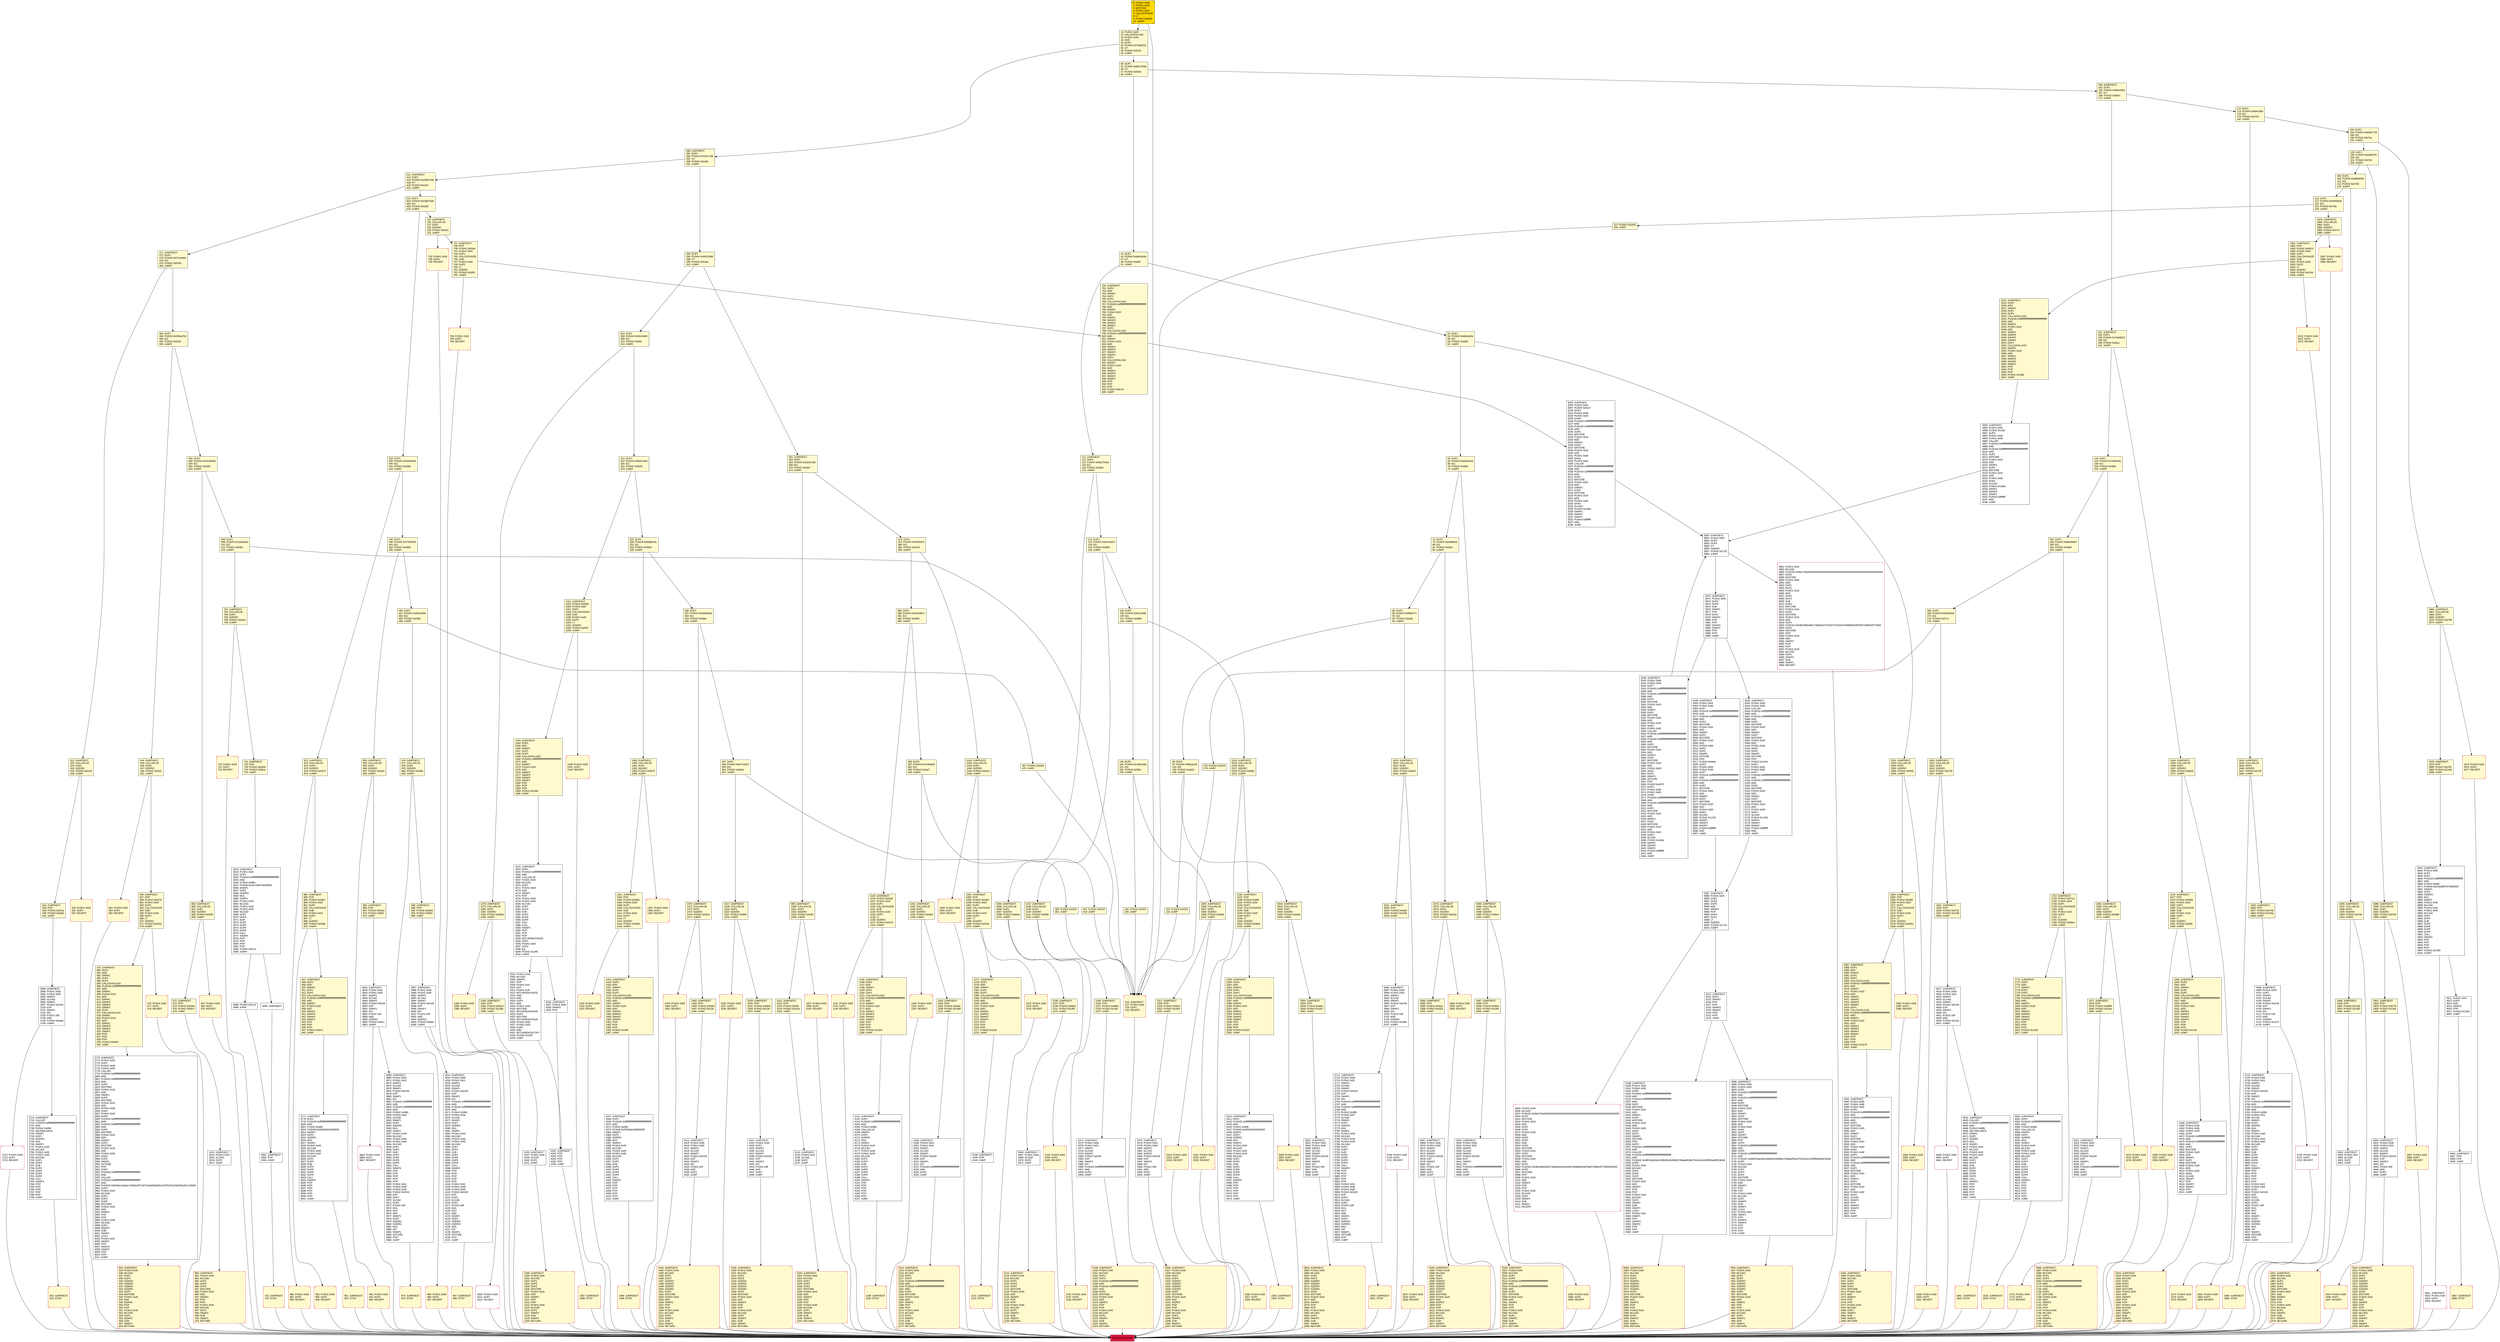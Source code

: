 digraph G {
bgcolor=transparent rankdir=UD;
node [shape=box style=filled color=black fillcolor=white fontname=arial fontcolor=black];
516 [label="516: JUMPDEST\l517: PUSH1 0x00\l519: DUP1\l520: REVERT\l" fillcolor=lemonchiffon shape=Msquare color=crimson ];
521 [label="521: JUMPDEST\l522: CALLVALUE\l523: DUP1\l524: ISZERO\l525: PUSH2 0x0215\l528: JUMPI\l" fillcolor=lemonchiffon ];
5970 [label="5970: JUMPDEST\l5971: PUSH1 0x00\l5973: DUP3\l5974: DUP5\l5975: SUB\l5976: SWAP1\l5977: POP\l5978: DUP1\l5979: SWAP2\l5980: POP\l5981: POP\l5982: SWAP3\l5983: SWAP2\l5984: POP\l5985: POP\l5986: JUMP\l" ];
303 [label="303: DUP1\l304: PUSH4 0x491c5680\l309: EQ\l310: PUSH2 0x04fe\l313: JUMPI\l" fillcolor=lemonchiffon ];
1832 [label="1832: JUMPDEST\l1833: POP\l1834: PUSH2 0x0731\l1837: PUSH2 0x1209\l1840: JUMP\l" fillcolor=lemonchiffon ];
362 [label="362: JUMPDEST\l363: DUP1\l364: PUSH4 0x32317c80\l369: EQ\l370: PUSH2 0x03e7\l373: JUMPI\l" fillcolor=lemonchiffon ];
4009 [label="4009: PUSH1 0x00\l4011: DUP1\l4012: REVERT\l" shape=Msquare color=crimson ];
5372 [label="5372: JUMPDEST\l5373: PUSH1 0x00\l5375: PUSH1 0x01\l5377: SWAP1\l5378: SLOAD\l5379: SWAP1\l5380: PUSH2 0x0100\l5383: EXP\l5384: SWAP1\l5385: DIV\l5386: PUSH20 0xffffffffffffffffffffffffffffffffffffffff\l5407: AND\l5408: DUP2\l5409: JUMP\l" ];
556 [label="556: JUMPDEST\l557: POP\l558: PUSH2 0x0279\l561: PUSH1 0x04\l563: DUP1\l564: CALLDATASIZE\l565: SUB\l566: PUSH1 0x40\l568: DUP2\l569: LT\l570: ISZERO\l571: PUSH2 0x0243\l574: JUMPI\l" fillcolor=lemonchiffon ];
63 [label="63: DUP1\l64: PUSH4 0xe0ae24cb\l69: EQ\l70: PUSH2 0x09b5\l73: JUMPI\l" fillcolor=lemonchiffon ];
358 [label="358: PUSH2 0x0204\l361: JUMP\l" fillcolor=lemonchiffon ];
1948 [label="1948: JUMPDEST\l1949: POP\l1950: PUSH2 0x07a5\l1953: PUSH2 0x1355\l1956: JUMP\l" fillcolor=lemonchiffon ];
1957 [label="1957: JUMPDEST\l1958: PUSH1 0x40\l1960: MLOAD\l1961: DUP1\l1962: DUP3\l1963: DUP2\l1964: MSTORE\l1965: PUSH1 0x20\l1967: ADD\l1968: SWAP2\l1969: POP\l1970: POP\l1971: PUSH1 0x40\l1973: MLOAD\l1974: DUP1\l1975: SWAP2\l1976: SUB\l1977: SWAP1\l1978: RETURN\l" fillcolor=lemonchiffon shape=Msquare color=crimson ];
2259 [label="2259: JUMPDEST\l2260: DUP2\l2261: ADD\l2262: SWAP1\l2263: DUP1\l2264: DUP1\l2265: CALLDATALOAD\l2266: PUSH20 0xffffffffffffffffffffffffffffffffffffffff\l2287: AND\l2288: SWAP1\l2289: PUSH1 0x20\l2291: ADD\l2292: SWAP1\l2293: SWAP3\l2294: SWAP2\l2295: SWAP1\l2296: POP\l2297: POP\l2298: POP\l2299: PUSH2 0x1522\l2302: JUMP\l" fillcolor=lemonchiffon ];
2770 [label="2770: JUMPDEST\l2771: PUSH1 0x00\l2773: DUP2\l2774: PUSH1 0x08\l2776: PUSH1 0x00\l2778: CALLER\l2779: PUSH20 0xffffffffffffffffffffffffffffffffffffffff\l2800: AND\l2801: PUSH20 0xffffffffffffffffffffffffffffffffffffffff\l2822: AND\l2823: DUP2\l2824: MSTORE\l2825: PUSH1 0x20\l2827: ADD\l2828: SWAP1\l2829: DUP2\l2830: MSTORE\l2831: PUSH1 0x20\l2833: ADD\l2834: PUSH1 0x00\l2836: SHA3\l2837: PUSH1 0x00\l2839: DUP6\l2840: PUSH20 0xffffffffffffffffffffffffffffffffffffffff\l2861: AND\l2862: PUSH20 0xffffffffffffffffffffffffffffffffffffffff\l2883: AND\l2884: DUP2\l2885: MSTORE\l2886: PUSH1 0x20\l2888: ADD\l2889: SWAP1\l2890: DUP2\l2891: MSTORE\l2892: PUSH1 0x20\l2894: ADD\l2895: PUSH1 0x00\l2897: SHA3\l2898: DUP2\l2899: SWAP1\l2900: SSTORE\l2901: POP\l2902: DUP3\l2903: PUSH20 0xffffffffffffffffffffffffffffffffffffffff\l2924: AND\l2925: CALLER\l2926: PUSH20 0xffffffffffffffffffffffffffffffffffffffff\l2947: AND\l2948: PUSH32 0x8c5be1e5ebec7d5bd14f71427d1e84f3dd0314c0f7b2291e5b200ac8c7c3b925\l2981: DUP5\l2982: PUSH1 0x40\l2984: MLOAD\l2985: DUP1\l2986: DUP3\l2987: DUP2\l2988: MSTORE\l2989: PUSH1 0x20\l2991: ADD\l2992: SWAP2\l2993: POP\l2994: POP\l2995: PUSH1 0x40\l2997: MLOAD\l2998: DUP1\l2999: SWAP2\l3000: SUB\l3001: SWAP1\l3002: LOG3\l3003: PUSH1 0x01\l3005: SWAP1\l3006: POP\l3007: SWAP3\l3008: SWAP2\l3009: POP\l3010: POP\l3011: JUMP\l" ];
1517 [label="1517: JUMPDEST\l1518: CALLVALUE\l1519: DUP1\l1520: ISZERO\l1521: PUSH2 0x05f9\l1524: JUMPI\l" fillcolor=lemonchiffon ];
5686 [label="5686: JUMPDEST\l5687: PUSH1 0x06\l5689: PUSH1 0x00\l5691: SWAP1\l5692: SLOAD\l5693: SWAP1\l5694: PUSH2 0x0100\l5697: EXP\l5698: SWAP1\l5699: DIV\l5700: PUSH1 0xff\l5702: AND\l5703: ISZERO\l5704: PUSH2 0x1650\l5707: JUMPI\l" ];
172 [label="172: DUP1\l173: PUSH4 0x994c3bfd\l178: EQ\l179: PUSH2 0x0733\l182: JUMPI\l" fillcolor=lemonchiffon ];
2493 [label="2493: PUSH1 0x00\l2495: DUP1\l2496: REVERT\l" fillcolor=lemonchiffon shape=Msquare color=crimson ];
725 [label="725: JUMPDEST\l726: CALLVALUE\l727: DUP1\l728: ISZERO\l729: PUSH2 0x02e1\l732: JUMPI\l" fillcolor=lemonchiffon ];
4132 [label="4132: JUMPDEST\l4133: PUSH1 0x07\l4135: SLOAD\l4136: DUP2\l4137: JUMP\l" ];
1203 [label="1203: JUMPDEST\l1204: POP\l1205: PUSH2 0x04bc\l1208: PUSH2 0x1066\l1211: JUMP\l" fillcolor=lemonchiffon ];
951 [label="951: JUMPDEST\l952: STOP\l" fillcolor=lemonchiffon shape=Msquare color=crimson ];
2642 [label="2642: JUMPDEST\l2643: CALLVALUE\l2644: DUP1\l2645: ISZERO\l2646: PUSH2 0x0a5e\l2649: JUMPI\l" fillcolor=lemonchiffon ];
903 [label="903: PUSH1 0x00\l905: DUP1\l906: REVERT\l" fillcolor=lemonchiffon shape=Msquare color=crimson ];
13 [label="13: PUSH1 0x00\l15: CALLDATALOAD\l16: PUSH1 0xe0\l18: SHR\l19: DUP1\l20: PUSH4 0x70a08231\l25: GT\l26: PUSH2 0x0118\l29: JUMPI\l" fillcolor=lemonchiffon ];
160 [label="160: JUMPDEST\l161: DUP1\l162: PUSH4 0x994c3bfd\l167: GT\l168: PUSH2 0x00e7\l171: JUMPI\l" fillcolor=lemonchiffon ];
1468 [label="1468: JUMPDEST\l1469: STOP\l" fillcolor=lemonchiffon shape=Msquare color=crimson ];
3239 [label="3239: JUMPDEST\l3240: PUSH1 0x08\l3242: PUSH1 0x00\l3244: DUP7\l3245: PUSH20 0xffffffffffffffffffffffffffffffffffffffff\l3266: AND\l3267: PUSH20 0xffffffffffffffffffffffffffffffffffffffff\l3288: AND\l3289: DUP2\l3290: MSTORE\l3291: PUSH1 0x20\l3293: ADD\l3294: SWAP1\l3295: DUP2\l3296: MSTORE\l3297: PUSH1 0x20\l3299: ADD\l3300: PUSH1 0x00\l3302: SHA3\l3303: PUSH1 0x00\l3305: CALLER\l3306: PUSH20 0xffffffffffffffffffffffffffffffffffffffff\l3327: AND\l3328: PUSH20 0xffffffffffffffffffffffffffffffffffffffff\l3349: AND\l3350: DUP2\l3351: MSTORE\l3352: PUSH1 0x20\l3354: ADD\l3355: SWAP1\l3356: DUP2\l3357: MSTORE\l3358: PUSH1 0x20\l3360: ADD\l3361: PUSH1 0x00\l3363: SHA3\l3364: DUP2\l3365: SWAP1\l3366: SSTORE\l3367: POP\l3368: PUSH2 0x0d79\l3371: DUP3\l3372: PUSH1 0x05\l3374: PUSH1 0x00\l3376: DUP8\l3377: PUSH20 0xffffffffffffffffffffffffffffffffffffffff\l3398: AND\l3399: PUSH20 0xffffffffffffffffffffffffffffffffffffffff\l3420: AND\l3421: DUP2\l3422: MSTORE\l3423: PUSH1 0x20\l3425: ADD\l3426: SWAP1\l3427: DUP2\l3428: MSTORE\l3429: PUSH1 0x20\l3431: ADD\l3432: PUSH1 0x00\l3434: SHA3\l3435: SLOAD\l3436: PUSH2 0x16da\l3439: SWAP1\l3440: SWAP2\l3441: SWAP1\l3442: PUSH4 0xffffffff\l3447: AND\l3448: JUMP\l" ];
2326 [label="2326: JUMPDEST\l2327: PUSH1 0x40\l2329: MLOAD\l2330: DUP1\l2331: DUP3\l2332: ISZERO\l2333: ISZERO\l2334: ISZERO\l2335: ISZERO\l2336: DUP2\l2337: MSTORE\l2338: PUSH1 0x20\l2340: ADD\l2341: SWAP2\l2342: POP\l2343: POP\l2344: PUSH1 0x40\l2346: MLOAD\l2347: DUP1\l2348: SWAP2\l2349: SUB\l2350: SWAP1\l2351: RETURN\l" fillcolor=lemonchiffon shape=Msquare color=crimson ];
254 [label="254: DUP1\l255: PUSH4 0x8bd3d0d7\l260: EQ\l261: PUSH2 0x06d8\l264: JUMPI\l" fillcolor=lemonchiffon ];
2463 [label="2463: JUMPDEST\l2464: PUSH1 0x40\l2466: MLOAD\l2467: DUP1\l2468: DUP3\l2469: DUP2\l2470: MSTORE\l2471: PUSH1 0x20\l2473: ADD\l2474: SWAP2\l2475: POP\l2476: POP\l2477: PUSH1 0x40\l2479: MLOAD\l2480: DUP1\l2481: SWAP2\l2482: SUB\l2483: SWAP1\l2484: RETURN\l" fillcolor=lemonchiffon shape=Msquare color=crimson ];
1420 [label="1420: PUSH1 0x00\l1422: DUP1\l1423: REVERT\l" fillcolor=lemonchiffon shape=Msquare color=crimson ];
2224 [label="2224: JUMPDEST\l2225: CALLVALUE\l2226: DUP1\l2227: ISZERO\l2228: PUSH2 0x08bc\l2231: JUMPI\l" fillcolor=lemonchiffon ];
111 [label="111: JUMPDEST\l112: DUP1\l113: PUSH4 0xbb2754ad\l118: EQ\l119: PUSH2 0x082e\l122: JUMPI\l" fillcolor=lemonchiffon ];
0 [label="0: PUSH1 0x80\l2: PUSH1 0x40\l4: MSTORE\l5: PUSH1 0x04\l7: CALLDATASIZE\l8: LT\l9: PUSH2 0x0204\l12: JUMPI\l" fillcolor=lemonchiffon shape=Msquare fillcolor=gold ];
183 [label="183: DUP1\l184: PUSH4 0x9e5d7729\l189: EQ\l190: PUSH2 0x074a\l193: JUMPI\l" fillcolor=lemonchiffon ];
1944 [label="1944: PUSH1 0x00\l1946: DUP1\l1947: REVERT\l" fillcolor=lemonchiffon shape=Msquare color=crimson ];
907 [label="907: JUMPDEST\l908: DUP2\l909: ADD\l910: SWAP1\l911: DUP1\l912: DUP1\l913: CALLDATALOAD\l914: PUSH20 0xffffffffffffffffffffffffffffffffffffffff\l935: AND\l936: SWAP1\l937: PUSH1 0x20\l939: ADD\l940: SWAP1\l941: SWAP3\l942: SWAP2\l943: SWAP1\l944: POP\l945: POP\l946: POP\l947: PUSH2 0x0ec1\l950: JUMP\l" fillcolor=lemonchiffon ];
4236 [label="4236: JUMPDEST\l4237: PUSH1 0x04\l4239: SLOAD\l4240: DUP2\l4241: JUMP\l" ];
1855 [label="1855: JUMPDEST\l1856: POP\l1857: PUSH2 0x0748\l1860: PUSH2 0x125a\l1863: JUMP\l" fillcolor=lemonchiffon ];
5410 [label="5410: JUMPDEST\l5411: DUP1\l5412: PUSH20 0xffffffffffffffffffffffffffffffffffffffff\l5433: AND\l5434: PUSH2 0x08fc\l5437: PUSH8 0x4563918244f40000\l5446: SWAP1\l5447: DUP2\l5448: ISZERO\l5449: MUL\l5450: SWAP1\l5451: PUSH1 0x40\l5453: MLOAD\l5454: PUSH1 0x00\l5456: PUSH1 0x40\l5458: MLOAD\l5459: DUP1\l5460: DUP4\l5461: SUB\l5462: DUP2\l5463: DUP6\l5464: DUP9\l5465: DUP9\l5466: CALL\l5467: SWAP4\l5468: POP\l5469: POP\l5470: POP\l5471: POP\l5472: POP\l5473: POP\l5474: JUMP\l" ];
1910 [label="1910: JUMPDEST\l1911: PUSH1 0x40\l1913: MLOAD\l1914: DUP1\l1915: DUP3\l1916: ISZERO\l1917: ISZERO\l1918: ISZERO\l1919: ISZERO\l1920: DUP2\l1921: MSTORE\l1922: PUSH1 0x20\l1924: ADD\l1925: SWAP2\l1926: POP\l1927: POP\l1928: PUSH1 0x40\l1930: MLOAD\l1931: DUP1\l1932: SWAP2\l1933: SUB\l1934: SWAP1\l1935: RETURN\l" fillcolor=lemonchiffon shape=Msquare color=crimson ];
1007 [label="1007: PUSH1 0x00\l1009: DUP1\l1010: REVERT\l" fillcolor=lemonchiffon shape=Msquare color=crimson ];
1020 [label="1020: JUMPDEST\l1021: PUSH1 0x40\l1023: MLOAD\l1024: DUP1\l1025: DUP3\l1026: DUP2\l1027: MSTORE\l1028: PUSH1 0x20\l1030: ADD\l1031: SWAP2\l1032: POP\l1033: POP\l1034: PUSH1 0x40\l1036: MLOAD\l1037: DUP1\l1038: SWAP2\l1039: SUB\l1040: SWAP1\l1041: RETURN\l" fillcolor=lemonchiffon shape=Msquare color=crimson ];
1525 [label="1525: PUSH1 0x00\l1527: DUP1\l1528: REVERT\l" fillcolor=lemonchiffon shape=Msquare color=crimson ];
4841 [label="4841: JUMPDEST\l4842: PUSH1 0x00\l4844: DUP1\l4845: DUP1\l4846: PUSH20 0xffffffffffffffffffffffffffffffffffffffff\l4867: AND\l4868: PUSH2 0x08fc\l4871: PUSH9 0x0246ddf97976680000\l4881: SWAP1\l4882: DUP2\l4883: ISZERO\l4884: MUL\l4885: SWAP1\l4886: PUSH1 0x40\l4888: MLOAD\l4889: PUSH1 0x00\l4891: PUSH1 0x40\l4893: MLOAD\l4894: DUP1\l4895: DUP4\l4896: SUB\l4897: DUP2\l4898: DUP6\l4899: DUP9\l4900: DUP9\l4901: CALL\l4902: SWAP4\l4903: POP\l4904: POP\l4905: POP\l4906: POP\l4907: PUSH2 0x1339\l4910: JUMPI\l" ];
2584 [label="2584: JUMPDEST\l2585: POP\l2586: PUSH2 0x0a21\l2589: PUSH2 0x1623\l2592: JUMP\l" fillcolor=lemonchiffon ];
336 [label="336: DUP1\l337: PUSH4 0x5eb944da\l342: EQ\l343: PUSH2 0x05be\l346: JUMPI\l" fillcolor=lemonchiffon ];
974 [label="974: JUMPDEST\l975: STOP\l" fillcolor=lemonchiffon shape=Msquare color=crimson ];
1576 [label="1576: JUMPDEST\l1577: POP\l1578: PUSH2 0x066b\l1581: PUSH1 0x04\l1583: DUP1\l1584: CALLDATASIZE\l1585: SUB\l1586: PUSH1 0x20\l1588: DUP2\l1589: LT\l1590: ISZERO\l1591: PUSH2 0x063f\l1594: JUMPI\l" fillcolor=lemonchiffon ];
2317 [label="2317: JUMPDEST\l2318: POP\l2319: PUSH2 0x0916\l2322: PUSH2 0x1563\l2325: JUMP\l" fillcolor=lemonchiffon ];
961 [label="961: PUSH1 0x00\l963: DUP1\l964: REVERT\l" fillcolor=lemonchiffon shape=Msquare color=crimson ];
1987 [label="1987: PUSH1 0x00\l1989: DUP1\l1990: REVERT\l" fillcolor=lemonchiffon shape=Msquare color=crimson ];
96 [label="96: DUP1\l97: PUSH4 0xf8a3a102\l102: EQ\l103: PUSH2 0x0a52\l106: JUMPI\l" fillcolor=lemonchiffon ];
276 [label="276: PUSH2 0x0204\l279: JUMP\l" fillcolor=lemonchiffon ];
1478 [label="1478: PUSH1 0x00\l1480: DUP1\l1481: REVERT\l" fillcolor=lemonchiffon shape=Msquare color=crimson ];
494 [label="494: DUP1\l495: PUSH4 0x18160ddd\l500: EQ\l501: PUSH2 0x0293\l504: JUMPI\l" fillcolor=lemonchiffon ];
714 [label="714: JUMPDEST\l715: POP\l716: PUSH2 0x02d3\l719: PUSH2 0x0bca\l722: JUMP\l" fillcolor=lemonchiffon ];
997 [label="997: JUMPDEST\l998: STOP\l" fillcolor=lemonchiffon shape=Msquare color=crimson ];
846 [label="846: JUMPDEST\l847: PUSH1 0x40\l849: MLOAD\l850: DUP1\l851: DUP3\l852: ISZERO\l853: ISZERO\l854: ISZERO\l855: ISZERO\l856: DUP2\l857: MSTORE\l858: PUSH1 0x20\l860: ADD\l861: SWAP2\l862: POP\l863: POP\l864: PUSH1 0x40\l866: MLOAD\l867: DUP1\l868: SWAP2\l869: SUB\l870: SWAP1\l871: RETURN\l" fillcolor=lemonchiffon shape=Msquare color=crimson ];
4336 [label="4336: JUMPDEST\l4337: PUSH1 0x60\l4339: SWAP2\l4340: POP\l" ];
265 [label="265: DUP1\l266: PUSH4 0x93459192\l271: EQ\l272: PUSH2 0x071c\l275: JUMPI\l" fillcolor=lemonchiffon ];
205 [label="205: DUP1\l206: PUSH4 0xa858a350\l211: EQ\l212: PUSH2 0x0790\l215: JUMPI\l" fillcolor=lemonchiffon ];
1936 [label="1936: JUMPDEST\l1937: CALLVALUE\l1938: DUP1\l1939: ISZERO\l1940: PUSH2 0x079c\l1943: JUMPI\l" fillcolor=lemonchiffon ];
984 [label="984: PUSH1 0x00\l986: DUP1\l987: REVERT\l" fillcolor=lemonchiffon shape=Msquare color=crimson ];
2010 [label="2010: PUSH1 0x00\l2012: DUP1\l2013: REVERT\l" fillcolor=lemonchiffon shape=Msquare color=crimson ];
999 [label="999: JUMPDEST\l1000: CALLVALUE\l1001: DUP1\l1002: ISZERO\l1003: PUSH2 0x03f3\l1006: JUMPI\l" fillcolor=lemonchiffon ];
579 [label="579: JUMPDEST\l580: DUP2\l581: ADD\l582: SWAP1\l583: DUP1\l584: DUP1\l585: CALLDATALOAD\l586: PUSH20 0xffffffffffffffffffffffffffffffffffffffff\l607: AND\l608: SWAP1\l609: PUSH1 0x20\l611: ADD\l612: SWAP1\l613: SWAP3\l614: SWAP2\l615: SWAP1\l616: DUP1\l617: CALLDATALOAD\l618: SWAP1\l619: PUSH1 0x20\l621: ADD\l622: SWAP1\l623: SWAP3\l624: SWAP2\l625: SWAP1\l626: POP\l627: POP\l628: POP\l629: PUSH2 0x0ad2\l632: JUMP\l" fillcolor=lemonchiffon ];
3086 [label="3086: PUSH2 0x0c13\l3089: JUMP\l" ];
41 [label="41: DUP1\l42: PUSH4 0xdd62ed3e\l47: GT\l48: PUSH2 0x006f\l51: JUMPI\l" fillcolor=lemonchiffon ];
314 [label="314: DUP1\l315: PUSH4 0x550c16d4\l320: EQ\l321: PUSH2 0x0529\l324: JUMPI\l" fillcolor=lemonchiffon ];
1828 [label="1828: PUSH1 0x00\l1830: DUP1\l1831: REVERT\l" fillcolor=lemonchiffon shape=Msquare color=crimson ];
1145 [label="1145: JUMPDEST\l1146: DUP2\l1147: ADD\l1148: SWAP1\l1149: DUP1\l1150: DUP1\l1151: CALLDATALOAD\l1152: PUSH20 0xffffffffffffffffffffffffffffffffffffffff\l1173: AND\l1174: SWAP1\l1175: PUSH1 0x20\l1177: ADD\l1178: SWAP1\l1179: SWAP3\l1180: SWAP2\l1181: SWAP1\l1182: POP\l1183: POP\l1184: POP\l1185: PUSH2 0x102d\l1188: JUMP\l" fillcolor=lemonchiffon ];
4560 [label="4560: JUMPDEST\l4561: DUP1\l4562: PUSH20 0xffffffffffffffffffffffffffffffffffffffff\l4583: AND\l4584: PUSH2 0x08fc\l4587: CALLVALUE\l4588: SWAP1\l4589: DUP2\l4590: ISZERO\l4591: MUL\l4592: SWAP1\l4593: PUSH1 0x40\l4595: MLOAD\l4596: PUSH1 0x00\l4598: PUSH1 0x40\l4600: MLOAD\l4601: DUP1\l4602: DUP4\l4603: SUB\l4604: DUP2\l4605: DUP6\l4606: DUP9\l4607: DUP9\l4608: CALL\l4609: SWAP4\l4610: POP\l4611: POP\l4612: POP\l4613: POP\l4614: POP\l4615: POP\l4616: JUMP\l" ];
1878 [label="1878: JUMPDEST\l1879: POP\l1880: PUSH2 0x075f\l1883: PUSH2 0x12e9\l1886: JUMP\l" fillcolor=lemonchiffon ];
6113 [label="6113: JUMPDEST\l6114: DUP1\l6115: SWAP2\l6116: POP\l6117: POP\l6118: SWAP3\l6119: SWAP2\l6120: POP\l6121: POP\l6122: JUMP\l" ];
1818 [label="1818: JUMPDEST\l1819: STOP\l" fillcolor=lemonchiffon shape=Msquare color=crimson ];
2149 [label="2149: JUMPDEST\l2150: POP\l2151: PUSH2 0x086e\l2154: PUSH2 0x14fc\l2157: JUMP\l" fillcolor=lemonchiffon ];
280 [label="280: JUMPDEST\l281: DUP1\l282: PUSH4 0x32317c80\l287: GT\l288: PUSH2 0x019b\l291: JUMPI\l" fillcolor=lemonchiffon ];
5629 [label="5629: JUMPDEST\l5630: PUSH1 0x06\l5632: PUSH1 0x01\l5634: SWAP1\l5635: SLOAD\l5636: SWAP1\l5637: PUSH2 0x0100\l5640: EXP\l5641: SWAP1\l5642: DIV\l5643: PUSH20 0xffffffffffffffffffffffffffffffffffffffff\l5664: AND\l5665: DUP2\l5666: JUMP\l" ];
2360 [label="2360: PUSH1 0x00\l2362: DUP1\l2363: REVERT\l" fillcolor=lemonchiffon shape=Msquare color=crimson ];
2506 [label="2506: JUMPDEST\l2507: PUSH1 0x40\l2509: MLOAD\l2510: DUP1\l2511: DUP3\l2512: PUSH20 0xffffffffffffffffffffffffffffffffffffffff\l2533: AND\l2534: PUSH20 0xffffffffffffffffffffffffffffffffffffffff\l2555: AND\l2556: DUP2\l2557: MSTORE\l2558: PUSH1 0x20\l2560: ADD\l2561: SWAP2\l2562: POP\l2563: POP\l2564: PUSH1 0x40\l2566: MLOAD\l2567: DUP1\l2568: SWAP2\l2569: SUB\l2570: SWAP1\l2571: RETURN\l" fillcolor=lemonchiffon shape=Msquare color=crimson ];
1339 [label="1339: PUSH1 0x00\l1341: DUP1\l1342: REVERT\l" fillcolor=lemonchiffon shape=Msquare color=crimson ];
1851 [label="1851: PUSH1 0x00\l1853: DUP1\l1854: REVERT\l" fillcolor=lemonchiffon shape=Msquare color=crimson ];
3094 [label="3094: JUMPDEST\l3095: PUSH1 0x00\l3097: PUSH2 0x0ca7\l3100: DUP3\l3101: PUSH1 0x08\l3103: PUSH1 0x00\l3105: DUP8\l3106: PUSH20 0xffffffffffffffffffffffffffffffffffffffff\l3127: AND\l3128: PUSH20 0xffffffffffffffffffffffffffffffffffffffff\l3149: AND\l3150: DUP2\l3151: MSTORE\l3152: PUSH1 0x20\l3154: ADD\l3155: SWAP1\l3156: DUP2\l3157: MSTORE\l3158: PUSH1 0x20\l3160: ADD\l3161: PUSH1 0x00\l3163: SHA3\l3164: PUSH1 0x00\l3166: CALLER\l3167: PUSH20 0xffffffffffffffffffffffffffffffffffffffff\l3188: AND\l3189: PUSH20 0xffffffffffffffffffffffffffffffffffffffff\l3210: AND\l3211: DUP2\l3212: MSTORE\l3213: PUSH1 0x20\l3215: ADD\l3216: SWAP1\l3217: DUP2\l3218: MSTORE\l3219: PUSH1 0x20\l3221: ADD\l3222: PUSH1 0x00\l3224: SHA3\l3225: SLOAD\l3226: PUSH2 0x16da\l3229: SWAP1\l3230: SWAP2\l3231: SWAP1\l3232: PUSH4 0xffffffff\l3237: AND\l3238: JUMP\l" ];
4242 [label="4242: JUMPDEST\l4243: DUP1\l4244: PUSH20 0xffffffffffffffffffffffffffffffffffffffff\l4265: AND\l4266: CALLVALUE\l4267: PUSH1 0x40\l4269: MLOAD\l4270: DUP1\l4271: PUSH1 0x00\l4273: ADD\l4274: SWAP1\l4275: POP\l4276: PUSH1 0x00\l4278: PUSH1 0x40\l4280: MLOAD\l4281: DUP1\l4282: DUP4\l4283: SUB\l4284: DUP2\l4285: DUP6\l4286: DUP8\l4287: GAS\l4288: CALL\l4289: SWAP3\l4290: POP\l4291: POP\l4292: POP\l4293: RETURNDATASIZE\l4294: DUP1\l4295: PUSH1 0x00\l4297: DUP2\l4298: EQ\l4299: PUSH2 0x10f0\l4302: JUMPI\l" ];
3987 [label="3987: JUMPDEST\l3988: PUSH1 0x09\l3990: PUSH1 0x00\l3992: SWAP1\l3993: SLOAD\l3994: SWAP1\l3995: PUSH2 0x0100\l3998: EXP\l3999: SWAP1\l4000: DIV\l4001: PUSH1 0xff\l4003: AND\l4004: ISZERO\l4005: PUSH2 0x0fad\l4008: JUMPI\l" ];
4522 [label="4522: JUMPDEST\l4523: PUSH1 0x09\l4525: PUSH1 0x01\l4527: SWAP1\l4528: SLOAD\l4529: SWAP1\l4530: PUSH2 0x0100\l4533: EXP\l4534: SWAP1\l4535: DIV\l4536: PUSH20 0xffffffffffffffffffffffffffffffffffffffff\l4557: AND\l4558: DUP2\l4559: JUMP\l" ];
2236 [label="2236: JUMPDEST\l2237: POP\l2238: PUSH2 0x08ff\l2241: PUSH1 0x04\l2243: DUP1\l2244: CALLDATASIZE\l2245: SUB\l2246: PUSH1 0x20\l2248: DUP2\l2249: LT\l2250: ISZERO\l2251: PUSH2 0x08d3\l2254: JUMPI\l" fillcolor=lemonchiffon ];
1299 [label="1299: JUMPDEST\l1300: PUSH1 0x40\l1302: MLOAD\l1303: DUP1\l1304: DUP3\l1305: DUP2\l1306: MSTORE\l1307: PUSH1 0x20\l1309: ADD\l1310: SWAP2\l1311: POP\l1312: POP\l1313: PUSH1 0x40\l1315: MLOAD\l1316: DUP1\l1317: SWAP2\l1318: SUB\l1319: SWAP1\l1320: RETURN\l" fillcolor=lemonchiffon shape=Msquare color=crimson ];
467 [label="467: PUSH2 0x0204\l470: JUMP\l" fillcolor=lemonchiffon ];
85 [label="85: DUP1\l86: PUSH4 0xf5fbd77c\l91: EQ\l92: PUSH2 0x0a3b\l95: JUMPI\l" fillcolor=lemonchiffon ];
1841 [label="1841: JUMPDEST\l1842: STOP\l" fillcolor=lemonchiffon shape=Msquare color=crimson ];
1286 [label="1286: PUSH1 0x00\l1288: DUP1\l1289: REVERT\l" fillcolor=lemonchiffon shape=Msquare color=crimson ];
2313 [label="2313: PUSH1 0x00\l2315: DUP1\l2316: REVERT\l" fillcolor=lemonchiffon shape=Msquare color=crimson ];
231 [label="231: JUMPDEST\l232: DUP1\l233: PUSH4 0x70a08231\l238: EQ\l239: PUSH2 0x061c\l242: JUMPI\l" fillcolor=lemonchiffon ];
5850 [label="5850: JUMPDEST\l5851: PUSH1 0x00\l5853: DUP3\l5854: DUP3\l5855: GT\l5856: ISZERO\l5857: PUSH2 0x1752\l5860: JUMPI\l" ];
216 [label="216: DUP1\l217: PUSH4 0xa9059cbb\l222: EQ\l223: PUSH2 0x07bb\l226: JUMPI\l" fillcolor=lemonchiffon ];
1401 [label="1401: JUMPDEST\l1402: POP\l1403: PUSH2 0x05bc\l1406: PUSH1 0x04\l1408: DUP1\l1409: CALLDATASIZE\l1410: SUB\l1411: PUSH1 0x20\l1413: DUP2\l1414: LT\l1415: ISZERO\l1416: PUSH2 0x0590\l1419: JUMPI\l" fillcolor=lemonchiffon ];
2631 [label="2631: JUMPDEST\l2632: POP\l2633: PUSH2 0x0a50\l2636: PUSH2 0x1636\l2639: JUMP\l" fillcolor=lemonchiffon ];
3864 [label="3864: PUSH1 0x00\l3866: DUP1\l3867: REVERT\l" shape=Msquare color=crimson ];
2654 [label="2654: JUMPDEST\l2655: POP\l2656: PUSH2 0x0a67\l2659: PUSH2 0x16c7\l2662: JUMP\l" fillcolor=lemonchiffon ];
671 [label="671: JUMPDEST\l672: POP\l673: PUSH2 0x02a8\l676: PUSH2 0x0bc4\l679: JUMP\l" fillcolor=lemonchiffon ];
4449 [label="4449: JUMPDEST\l4450: PUSH1 0x00\l4452: PUSH1 0x05\l4454: PUSH1 0x00\l4456: DUP4\l4457: PUSH20 0xffffffffffffffffffffffffffffffffffffffff\l4478: AND\l4479: PUSH20 0xffffffffffffffffffffffffffffffffffffffff\l4500: AND\l4501: DUP2\l4502: MSTORE\l4503: PUSH1 0x20\l4505: ADD\l4506: SWAP1\l4507: DUP2\l4508: MSTORE\l4509: PUSH1 0x20\l4511: ADD\l4512: PUSH1 0x00\l4514: SHA3\l4515: SLOAD\l4516: SWAP1\l4517: POP\l4518: SWAP2\l4519: SWAP1\l4520: POP\l4521: JUMP\l" ];
1897 [label="1897: PUSH1 0x00\l1899: DUP1\l1900: REVERT\l" fillcolor=lemonchiffon shape=Msquare color=crimson ];
385 [label="385: DUP1\l386: PUSH4 0x3e153b71\l391: EQ\l392: PUSH2 0x0463\l395: JUMPI\l" fillcolor=lemonchiffon ];
1343 [label="1343: JUMPDEST\l1344: DUP2\l1345: ADD\l1346: SWAP1\l1347: DUP1\l1348: DUP1\l1349: CALLDATALOAD\l1350: PUSH20 0xffffffffffffffffffffffffffffffffffffffff\l1371: AND\l1372: SWAP1\l1373: PUSH1 0x20\l1375: ADD\l1376: SWAP1\l1377: SWAP3\l1378: SWAP2\l1379: SWAP1\l1380: POP\l1381: POP\l1382: POP\l1383: PUSH2 0x1092\l1386: JUMP\l" fillcolor=lemonchiffon ];
2387 [label="2387: JUMPDEST\l2388: DUP2\l2389: ADD\l2390: SWAP1\l2391: DUP1\l2392: DUP1\l2393: CALLDATALOAD\l2394: PUSH20 0xffffffffffffffffffffffffffffffffffffffff\l2415: AND\l2416: SWAP1\l2417: PUSH1 0x20\l2419: ADD\l2420: SWAP1\l2421: SWAP3\l2422: SWAP2\l2423: SWAP1\l2424: DUP1\l2425: CALLDATALOAD\l2426: PUSH20 0xffffffffffffffffffffffffffffffffffffffff\l2447: AND\l2448: SWAP1\l2449: PUSH1 0x20\l2451: ADD\l2452: SWAP1\l2453: SWAP3\l2454: SWAP2\l2455: SWAP1\l2456: POP\l2457: POP\l2458: POP\l2459: PUSH2 0x1576\l2462: JUMP\l" fillcolor=lemonchiffon ];
5712 [label="5712: JUMPDEST\l5713: PUSH1 0x06\l5715: PUSH1 0x01\l5717: SWAP1\l5718: SLOAD\l5719: SWAP1\l5720: PUSH2 0x0100\l5723: EXP\l5724: SWAP1\l5725: DIV\l5726: PUSH20 0xffffffffffffffffffffffffffffffffffffffff\l5747: AND\l5748: PUSH20 0xffffffffffffffffffffffffffffffffffffffff\l5769: AND\l5770: PUSH2 0x08fc\l5773: PUSH1 0x07\l5775: SLOAD\l5776: SWAP1\l5777: DUP2\l5778: ISZERO\l5779: MUL\l5780: SWAP1\l5781: PUSH1 0x40\l5783: MLOAD\l5784: PUSH1 0x00\l5786: PUSH1 0x40\l5788: MLOAD\l5789: DUP1\l5790: DUP4\l5791: SUB\l5792: DUP2\l5793: DUP6\l5794: DUP9\l5795: DUP9\l5796: CALL\l5797: SWAP4\l5798: POP\l5799: POP\l5800: POP\l5801: POP\l5802: POP\l5803: PUSH1 0x01\l5805: PUSH1 0x06\l5807: PUSH1 0x00\l5809: PUSH2 0x0100\l5812: EXP\l5813: DUP2\l5814: SLOAD\l5815: DUP2\l5816: PUSH1 0xff\l5818: MUL\l5819: NOT\l5820: AND\l5821: SWAP1\l5822: DUP4\l5823: ISZERO\l5824: ISZERO\l5825: MUL\l5826: OR\l5827: SWAP1\l5828: SSTORE\l5829: POP\l5830: JUMP\l" ];
1866 [label="1866: JUMPDEST\l1867: CALLVALUE\l1868: DUP1\l1869: ISZERO\l1870: PUSH2 0x0756\l1873: JUMPI\l" fillcolor=lemonchiffon ];
533 [label="533: JUMPDEST\l534: POP\l535: PUSH2 0x021e\l538: PUSH2 0x0a81\l541: JUMP\l" fillcolor=lemonchiffon ];
1887 [label="1887: JUMPDEST\l1888: STOP\l" fillcolor=lemonchiffon shape=Msquare color=crimson ];
134 [label="134: DUP1\l135: PUSH4 0xbe11fe6b\l140: EQ\l141: PUSH2 0x08b0\l144: JUMPI\l" fillcolor=lemonchiffon ];
1290 [label="1290: JUMPDEST\l1291: POP\l1292: PUSH2 0x0513\l1295: PUSH2 0x108c\l1298: JUMP\l" fillcolor=lemonchiffon ];
880 [label="880: PUSH1 0x00\l882: DUP1\l883: REVERT\l" fillcolor=lemonchiffon shape=Msquare color=crimson ];
4955 [label="4955: JUMPDEST\l4956: PUSH1 0x00\l4958: PUSH2 0x13af\l4961: DUP3\l4962: PUSH1 0x05\l4964: PUSH1 0x00\l4966: CALLER\l4967: PUSH20 0xffffffffffffffffffffffffffffffffffffffff\l4988: AND\l4989: PUSH20 0xffffffffffffffffffffffffffffffffffffffff\l5010: AND\l5011: DUP2\l5012: MSTORE\l5013: PUSH1 0x20\l5015: ADD\l5016: SWAP1\l5017: DUP2\l5018: MSTORE\l5019: PUSH1 0x20\l5021: ADD\l5022: PUSH1 0x00\l5024: SHA3\l5025: SLOAD\l5026: PUSH2 0x16da\l5029: SWAP1\l5030: SWAP2\l5031: SWAP1\l5032: PUSH4 0xffffffff\l5037: AND\l5038: JUMP\l" ];
4303 [label="4303: PUSH1 0x40\l4305: MLOAD\l4306: SWAP2\l4307: POP\l4308: PUSH1 0x1f\l4310: NOT\l4311: PUSH1 0x3f\l4313: RETURNDATASIZE\l4314: ADD\l4315: AND\l4316: DUP3\l4317: ADD\l4318: PUSH1 0x40\l4320: MSTORE\l4321: RETURNDATASIZE\l4322: DUP3\l4323: MSTORE\l4324: RETURNDATASIZE\l4325: PUSH1 0x00\l4327: PUSH1 0x20\l4329: DUP5\l4330: ADD\l4331: RETURNDATACOPY\l4332: PUSH2 0x10f5\l4335: JUMP\l" ];
1397 [label="1397: PUSH1 0x00\l1399: DUP1\l1400: REVERT\l" fillcolor=lemonchiffon shape=Msquare color=crimson ];
976 [label="976: JUMPDEST\l977: CALLVALUE\l978: DUP1\l979: ISZERO\l980: PUSH2 0x03dc\l983: JUMPI\l" fillcolor=lemonchiffon ];
2014 [label="2014: JUMPDEST\l2015: DUP2\l2016: ADD\l2017: SWAP1\l2018: DUP1\l2019: DUP1\l2020: CALLDATALOAD\l2021: PUSH20 0xffffffffffffffffffffffffffffffffffffffff\l2042: AND\l2043: SWAP1\l2044: PUSH1 0x20\l2046: ADD\l2047: SWAP1\l2048: SWAP3\l2049: SWAP2\l2050: SWAP1\l2051: DUP1\l2052: CALLDATALOAD\l2053: SWAP1\l2054: PUSH1 0x20\l2056: ADD\l2057: SWAP1\l2058: SWAP3\l2059: SWAP2\l2060: SWAP1\l2061: POP\l2062: POP\l2063: POP\l2064: PUSH2 0x135b\l2067: JUMP\l" fillcolor=lemonchiffon ];
1864 [label="1864: JUMPDEST\l1865: STOP\l" fillcolor=lemonchiffon shape=Msquare color=crimson ];
3090 [label="3090: JUMPDEST\l" ];
505 [label="505: DUP1\l506: PUSH4 0x216ea3a2\l511: EQ\l512: PUSH2 0x02be\l515: JUMPI\l" fillcolor=lemonchiffon ];
702 [label="702: JUMPDEST\l703: CALLVALUE\l704: DUP1\l705: ISZERO\l706: PUSH2 0x02ca\l709: JUMPI\l" fillcolor=lemonchiffon ];
1820 [label="1820: JUMPDEST\l1821: CALLVALUE\l1822: DUP1\l1823: ISZERO\l1824: PUSH2 0x0728\l1827: JUMPI\l" fillcolor=lemonchiffon ];
407 [label="407: PUSH2 0x0204\l410: JUMP\l" fillcolor=lemonchiffon ];
3449 [label="3449: JUMPDEST\l3450: PUSH1 0x05\l3452: PUSH1 0x00\l3454: DUP7\l3455: PUSH20 0xffffffffffffffffffffffffffffffffffffffff\l3476: AND\l3477: PUSH20 0xffffffffffffffffffffffffffffffffffffffff\l3498: AND\l3499: DUP2\l3500: MSTORE\l3501: PUSH1 0x20\l3503: ADD\l3504: SWAP1\l3505: DUP2\l3506: MSTORE\l3507: PUSH1 0x20\l3509: ADD\l3510: PUSH1 0x00\l3512: SHA3\l3513: DUP2\l3514: SWAP1\l3515: SSTORE\l3516: POP\l3517: PUSH2 0x0e0e\l3520: DUP3\l3521: PUSH1 0x05\l3523: PUSH1 0x00\l3525: DUP7\l3526: PUSH20 0xffffffffffffffffffffffffffffffffffffffff\l3547: AND\l3548: PUSH20 0xffffffffffffffffffffffffffffffffffffffff\l3569: AND\l3570: DUP2\l3571: MSTORE\l3572: PUSH1 0x20\l3574: ADD\l3575: SWAP1\l3576: DUP2\l3577: MSTORE\l3578: PUSH1 0x20\l3580: ADD\l3581: PUSH1 0x00\l3583: SHA3\l3584: SLOAD\l3585: PUSH2 0x1763\l3588: SWAP1\l3589: SWAP2\l3590: SWAP1\l3591: PUSH4 0xffffffff\l3596: AND\l3597: JUMP\l" ];
884 [label="884: JUMPDEST\l885: POP\l886: PUSH2 0x03b7\l889: PUSH1 0x04\l891: DUP1\l892: CALLDATASIZE\l893: SUB\l894: PUSH1 0x20\l896: DUP2\l897: LT\l898: ISZERO\l899: PUSH2 0x038b\l902: JUMPI\l" fillcolor=lemonchiffon ];
1482 [label="1482: JUMPDEST\l1483: POP\l1484: PUSH2 0x05d3\l1487: PUSH2 0x113c\l1490: JUMP\l" fillcolor=lemonchiffon ];
4431 [label="4431: JUMPDEST\l4432: PUSH1 0x00\l4434: DUP1\l4435: SWAP1\l4436: SLOAD\l4437: SWAP1\l4438: PUSH2 0x0100\l4441: EXP\l4442: SWAP1\l4443: DIV\l4444: PUSH1 0xff\l4446: AND\l4447: DUP2\l4448: JUMP\l" ];
123 [label="123: DUP1\l124: PUSH4 0xbc41ab32\l129: EQ\l130: PUSH2 0x0859\l133: JUMPI\l" fillcolor=lemonchiffon ];
2383 [label="2383: PUSH1 0x00\l2385: DUP1\l2386: REVERT\l" fillcolor=lemonchiffon shape=Msquare color=crimson ];
2572 [label="2572: JUMPDEST\l2573: CALLVALUE\l2574: DUP1\l2575: ISZERO\l2576: PUSH2 0x0a18\l2579: JUMPI\l" fillcolor=lemonchiffon ];
1491 [label="1491: JUMPDEST\l1492: PUSH1 0x40\l1494: MLOAD\l1495: DUP1\l1496: DUP3\l1497: ISZERO\l1498: ISZERO\l1499: ISZERO\l1500: ISZERO\l1501: DUP2\l1502: MSTORE\l1503: PUSH1 0x20\l1505: ADD\l1506: SWAP2\l1507: POP\l1508: POP\l1509: PUSH1 0x40\l1511: MLOAD\l1512: DUP1\l1513: SWAP2\l1514: SUB\l1515: SWAP1\l1516: RETURN\l" fillcolor=lemonchiffon shape=Msquare color=crimson ];
1874 [label="1874: PUSH1 0x00\l1876: DUP1\l1877: REVERT\l" fillcolor=lemonchiffon shape=Msquare color=crimson ];
1979 [label="1979: JUMPDEST\l1980: CALLVALUE\l1981: DUP1\l1982: ISZERO\l1983: PUSH2 0x07c7\l1986: JUMPI\l" fillcolor=lemonchiffon ];
3842 [label="3842: JUMPDEST\l3843: PUSH1 0x03\l3845: PUSH1 0x00\l3847: SWAP1\l3848: SLOAD\l3849: SWAP1\l3850: PUSH2 0x0100\l3853: EXP\l3854: SWAP1\l3855: DIV\l3856: PUSH1 0xff\l3858: AND\l3859: ISZERO\l3860: PUSH2 0x0f1c\l3863: JUMPI\l" ];
1387 [label="1387: JUMPDEST\l1388: STOP\l" fillcolor=lemonchiffon shape=Msquare color=crimson ];
5188 [label="5188: JUMPDEST\l5189: PUSH1 0x05\l5191: PUSH1 0x00\l5193: DUP6\l5194: PUSH20 0xffffffffffffffffffffffffffffffffffffffff\l5215: AND\l5216: PUSH20 0xffffffffffffffffffffffffffffffffffffffff\l5237: AND\l5238: DUP2\l5239: MSTORE\l5240: PUSH1 0x20\l5242: ADD\l5243: SWAP1\l5244: DUP2\l5245: MSTORE\l5246: PUSH1 0x20\l5248: ADD\l5249: PUSH1 0x00\l5251: SHA3\l5252: DUP2\l5253: SWAP1\l5254: SSTORE\l5255: POP\l5256: DUP3\l5257: PUSH20 0xffffffffffffffffffffffffffffffffffffffff\l5278: AND\l5279: CALLER\l5280: PUSH20 0xffffffffffffffffffffffffffffffffffffffff\l5301: AND\l5302: PUSH32 0xddf252ad1be2c89b69c2b068fc378daa952ba7f163c4a11628f55a4df523b3ef\l5335: DUP5\l5336: PUSH1 0x40\l5338: MLOAD\l5339: DUP1\l5340: DUP3\l5341: DUP2\l5342: MSTORE\l5343: PUSH1 0x20\l5345: ADD\l5346: SWAP2\l5347: POP\l5348: POP\l5349: PUSH1 0x40\l5351: MLOAD\l5352: DUP1\l5353: SWAP2\l5354: SUB\l5355: SWAP1\l5356: LOG3\l5357: PUSH1 0x01\l5359: SWAP1\l5360: POP\l5361: SWAP3\l5362: SWAP2\l5363: POP\l5364: POP\l5365: JUMP\l" ];
4949 [label="4949: JUMPDEST\l4950: PUSH1 0x01\l4952: SLOAD\l4953: DUP2\l4954: JUMP\l" ];
1774 [label="1774: JUMPDEST\l1775: DUP2\l1776: ADD\l1777: SWAP1\l1778: DUP1\l1779: DUP1\l1780: CALLDATALOAD\l1781: PUSH20 0xffffffffffffffffffffffffffffffffffffffff\l1802: AND\l1803: SWAP1\l1804: PUSH1 0x20\l1806: ADD\l1807: SWAP1\l1808: SWAP3\l1809: SWAP2\l1810: SWAP1\l1811: POP\l1812: POP\l1813: POP\l1814: PUSH2 0x11d0\l1817: JUMP\l" fillcolor=lemonchiffon ];
434 [label="434: DUP1\l435: PUSH4 0x24ebdd34\l440: EQ\l441: PUSH2 0x0368\l444: JUMPI\l" fillcolor=lemonchiffon ];
52 [label="52: DUP1\l53: PUSH4 0xdd62ed3e\l58: EQ\l59: PUSH2 0x0930\l62: JUMPI\l" fillcolor=lemonchiffon ];
483 [label="483: DUP1\l484: PUSH4 0x095ea7b3\l489: EQ\l490: PUSH2 0x0220\l493: JUMPI\l" fillcolor=lemonchiffon ];
4138 [label="4138: JUMPDEST\l4139: POP\l4140: JUMP\l" ];
4617 [label="4617: JUMPDEST\l4618: PUSH1 0x0b\l4620: PUSH1 0x01\l4622: SWAP1\l4623: SLOAD\l4624: SWAP1\l4625: PUSH2 0x0100\l4628: EXP\l4629: SWAP1\l4630: DIV\l4631: PUSH1 0xff\l4633: AND\l4634: PUSH2 0x1222\l4637: JUMPI\l" ];
4723 [label="4723: JUMPDEST\l4724: PUSH1 0x00\l4726: PUSH1 0x01\l4728: SWAP1\l4729: SLOAD\l4730: SWAP1\l4731: PUSH2 0x0100\l4734: EXP\l4735: SWAP1\l4736: DIV\l4737: PUSH20 0xffffffffffffffffffffffffffffffffffffffff\l4758: AND\l4759: PUSH20 0xffffffffffffffffffffffffffffffffffffffff\l4780: AND\l4781: PUSH2 0x08fc\l4784: PUSH1 0x01\l4786: SLOAD\l4787: SWAP1\l4788: DUP2\l4789: ISZERO\l4790: MUL\l4791: SWAP1\l4792: PUSH1 0x40\l4794: MLOAD\l4795: PUSH1 0x00\l4797: PUSH1 0x40\l4799: MLOAD\l4800: DUP1\l4801: DUP4\l4802: SUB\l4803: DUP2\l4804: DUP6\l4805: DUP9\l4806: DUP9\l4807: CALL\l4808: SWAP4\l4809: POP\l4810: POP\l4811: POP\l4812: POP\l4813: POP\l4814: PUSH1 0x01\l4816: PUSH1 0x00\l4818: DUP1\l4819: PUSH2 0x0100\l4822: EXP\l4823: DUP2\l4824: SLOAD\l4825: DUP2\l4826: PUSH1 0xff\l4828: MUL\l4829: NOT\l4830: AND\l4831: SWAP1\l4832: DUP4\l4833: ISZERO\l4834: ISZERO\l4835: MUL\l4836: OR\l4837: SWAP1\l4838: SSTORE\l4839: POP\l4840: JUMP\l" ];
1042 [label="1042: JUMPDEST\l1043: CALLVALUE\l1044: DUP1\l1045: ISZERO\l1046: PUSH2 0x041e\l1049: JUMPI\l" fillcolor=lemonchiffon ];
1199 [label="1199: PUSH1 0x00\l1201: DUP1\l1202: REVERT\l" fillcolor=lemonchiffon shape=Msquare color=crimson ];
1991 [label="1991: JUMPDEST\l1992: POP\l1993: PUSH2 0x0814\l1996: PUSH1 0x04\l1998: DUP1\l1999: CALLDATASIZE\l2000: SUB\l2001: PUSH1 0x40\l2003: DUP2\l2004: LT\l2005: ISZERO\l2006: PUSH2 0x07de\l2009: JUMPI\l" fillcolor=lemonchiffon ];
1389 [label="1389: JUMPDEST\l1390: CALLVALUE\l1391: DUP1\l1392: ISZERO\l1393: PUSH2 0x0579\l1396: JUMPI\l" fillcolor=lemonchiffon ];
30 [label="30: DUP1\l31: PUSH4 0xbb2754ad\l36: GT\l37: PUSH2 0x00a0\l40: JUMPI\l" fillcolor=lemonchiffon ];
145 [label="145: DUP1\l146: PUSH4 0xc4a5159a\l151: EQ\l152: PUSH2 0x0901\l155: JUMPI\l" fillcolor=lemonchiffon ];
1278 [label="1278: JUMPDEST\l1279: CALLVALUE\l1280: DUP1\l1281: ISZERO\l1282: PUSH2 0x050a\l1285: JUMPI\l" fillcolor=lemonchiffon ];
456 [label="456: DUP1\l457: PUSH4 0x294e1b8e\l462: EQ\l463: PUSH2 0x03d0\l466: JUMPI\l" fillcolor=lemonchiffon ];
107 [label="107: PUSH2 0x0204\l110: JUMP\l" fillcolor=lemonchiffon ];
2232 [label="2232: PUSH1 0x00\l2234: DUP1\l2235: REVERT\l" fillcolor=lemonchiffon shape=Msquare color=crimson ];
680 [label="680: JUMPDEST\l681: PUSH1 0x40\l683: MLOAD\l684: DUP1\l685: DUP3\l686: DUP2\l687: MSTORE\l688: PUSH1 0x20\l690: ADD\l691: SWAP2\l692: POP\l693: POP\l694: PUSH1 0x40\l696: MLOAD\l697: DUP1\l698: SWAP2\l699: SUB\l700: SWAP1\l701: RETURN\l" fillcolor=lemonchiffon shape=Msquare color=crimson ];
292 [label="292: DUP1\l293: PUSH4 0x491c5680\l298: GT\l299: PUSH2 0x016a\l302: JUMPI\l" fillcolor=lemonchiffon ];
2593 [label="2593: JUMPDEST\l2594: PUSH1 0x40\l2596: MLOAD\l2597: DUP1\l2598: DUP3\l2599: ISZERO\l2600: ISZERO\l2601: ISZERO\l2602: ISZERO\l2603: DUP2\l2604: MSTORE\l2605: PUSH1 0x20\l2607: ADD\l2608: SWAP2\l2609: POP\l2610: POP\l2611: PUSH1 0x40\l2613: MLOAD\l2614: DUP1\l2615: SWAP2\l2616: SUB\l2617: SWAP1\l2618: RETURN\l" fillcolor=lemonchiffon shape=Msquare color=crimson ];
325 [label="325: DUP1\l326: PUSH4 0x58dbb19c\l331: EQ\l332: PUSH2 0x056d\l335: JUMPI\l" fillcolor=lemonchiffon ];
5831 [label="5831: JUMPDEST\l5832: PUSH1 0x09\l5834: PUSH1 0x00\l5836: SWAP1\l5837: SLOAD\l5838: SWAP1\l5839: PUSH2 0x0100\l5842: EXP\l5843: SWAP1\l5844: DIV\l5845: PUSH1 0xff\l5847: AND\l5848: DUP2\l5849: JUMP\l" ];
1191 [label="1191: JUMPDEST\l1192: CALLVALUE\l1193: DUP1\l1194: ISZERO\l1195: PUSH2 0x04b3\l1198: JUMPI\l" fillcolor=lemonchiffon ];
1673 [label="1673: PUSH1 0x00\l1675: DUP1\l1676: REVERT\l" fillcolor=lemonchiffon shape=Msquare color=crimson ];
2068 [label="2068: JUMPDEST\l2069: PUSH1 0x40\l2071: MLOAD\l2072: DUP1\l2073: DUP3\l2074: ISZERO\l2075: ISZERO\l2076: ISZERO\l2077: ISZERO\l2078: DUP2\l2079: MSTORE\l2080: PUSH1 0x20\l2082: ADD\l2083: SWAP2\l2084: POP\l2085: POP\l2086: PUSH1 0x40\l2088: MLOAD\l2089: DUP1\l2090: SWAP2\l2091: SUB\l2092: SWAP1\l2093: RETURN\l" fillcolor=lemonchiffon shape=Msquare color=crimson ];
1189 [label="1189: JUMPDEST\l1190: STOP\l" fillcolor=lemonchiffon shape=Msquare color=crimson ];
3091 [label="3091: JUMPDEST\l3092: POP\l3093: JUMP\l" ];
2710 [label="2710: PUSH1 0x00\l2712: DUP1\l2713: REVERT\l" shape=Msquare color=crimson ];
667 [label="667: PUSH1 0x00\l669: DUP1\l670: REVERT\l" fillcolor=lemonchiffon shape=Msquare color=crimson ];
1843 [label="1843: JUMPDEST\l1844: CALLVALUE\l1845: DUP1\l1846: ISZERO\l1847: PUSH2 0x073f\l1850: JUMPI\l" fillcolor=lemonchiffon ];
1677 [label="1677: JUMPDEST\l1678: POP\l1679: PUSH2 0x0696\l1682: PUSH2 0x11aa\l1685: JUMP\l" fillcolor=lemonchiffon ];
4921 [label="4921: JUMPDEST\l4922: PUSH1 0x00\l4924: DUP1\l4925: REVERT\l" shape=Msquare color=crimson ];
544 [label="544: JUMPDEST\l545: CALLVALUE\l546: DUP1\l547: ISZERO\l548: PUSH2 0x022c\l551: JUMPI\l" fillcolor=lemonchiffon ];
2158 [label="2158: JUMPDEST\l2159: PUSH1 0x40\l2161: MLOAD\l2162: DUP1\l2163: DUP3\l2164: PUSH20 0xffffffffffffffffffffffffffffffffffffffff\l2185: AND\l2186: PUSH20 0xffffffffffffffffffffffffffffffffffffffff\l2207: AND\l2208: DUP2\l2209: MSTORE\l2210: PUSH1 0x20\l2212: ADD\l2213: SWAP2\l2214: POP\l2215: POP\l2216: PUSH1 0x40\l2218: MLOAD\l2219: DUP1\l2220: SWAP2\l2221: SUB\l2222: SWAP1\l2223: RETURN\l" fillcolor=lemonchiffon shape=Msquare color=crimson ];
1538 [label="1538: JUMPDEST\l1539: PUSH1 0x40\l1541: MLOAD\l1542: DUP1\l1543: DUP3\l1544: ISZERO\l1545: ISZERO\l1546: ISZERO\l1547: ISZERO\l1548: DUP2\l1549: MSTORE\l1550: PUSH1 0x20\l1552: ADD\l1553: SWAP2\l1554: POP\l1555: POP\l1556: PUSH1 0x40\l1558: MLOAD\l1559: DUP1\l1560: SWAP2\l1561: SUB\l1562: SWAP1\l1563: RETURN\l" fillcolor=lemonchiffon shape=Msquare color=crimson ];
445 [label="445: DUP1\l446: PUSH4 0x279265d2\l451: EQ\l452: PUSH2 0x03b9\l455: JUMPI\l" fillcolor=lemonchiffon ];
4347 [label="4347: JUMPDEST\l4348: DUP1\l4349: PUSH20 0xffffffffffffffffffffffffffffffffffffffff\l4370: AND\l4371: PUSH2 0x08fc\l4374: PUSH8 0x3782dace9d900000\l4383: SWAP1\l4384: DUP2\l4385: ISZERO\l4386: MUL\l4387: SWAP1\l4388: PUSH1 0x40\l4390: MLOAD\l4391: PUSH1 0x00\l4393: PUSH1 0x40\l4395: MLOAD\l4396: DUP1\l4397: DUP4\l4398: SUB\l4399: DUP2\l4400: DUP6\l4401: DUP9\l4402: DUP9\l4403: CALL\l4404: SWAP4\l4405: POP\l4406: POP\l4407: POP\l4408: POP\l4409: POP\l4410: POP\l4411: JUMP\l" ];
5366 [label="5366: JUMPDEST\l5367: PUSH1 0x0a\l5369: SLOAD\l5370: DUP2\l5371: JUMP\l" ];
633 [label="633: JUMPDEST\l634: PUSH1 0x40\l636: MLOAD\l637: DUP1\l638: DUP3\l639: ISZERO\l640: ISZERO\l641: ISZERO\l642: ISZERO\l643: DUP2\l644: MSTORE\l645: PUSH1 0x20\l647: ADD\l648: SWAP2\l649: POP\l650: POP\l651: PUSH1 0x40\l653: MLOAD\l654: DUP1\l655: SWAP2\l656: SUB\l657: SWAP1\l658: RETURN\l" fillcolor=lemonchiffon shape=Msquare color=crimson ];
723 [label="723: JUMPDEST\l724: STOP\l" fillcolor=lemonchiffon shape=Msquare color=crimson ];
3598 [label="3598: JUMPDEST\l3599: PUSH1 0x05\l3601: PUSH1 0x00\l3603: DUP6\l3604: PUSH20 0xffffffffffffffffffffffffffffffffffffffff\l3625: AND\l3626: PUSH20 0xffffffffffffffffffffffffffffffffffffffff\l3647: AND\l3648: DUP2\l3649: MSTORE\l3650: PUSH1 0x20\l3652: ADD\l3653: SWAP1\l3654: DUP2\l3655: MSTORE\l3656: PUSH1 0x20\l3658: ADD\l3659: PUSH1 0x00\l3661: SHA3\l3662: DUP2\l3663: SWAP1\l3664: SSTORE\l3665: POP\l3666: DUP3\l3667: PUSH20 0xffffffffffffffffffffffffffffffffffffffff\l3688: AND\l3689: DUP5\l3690: PUSH20 0xffffffffffffffffffffffffffffffffffffffff\l3711: AND\l3712: PUSH32 0xddf252ad1be2c89b69c2b068fc378daa952ba7f163c4a11628f55a4df523b3ef\l3745: DUP5\l3746: PUSH1 0x40\l3748: MLOAD\l3749: DUP1\l3750: DUP3\l3751: DUP2\l3752: MSTORE\l3753: PUSH1 0x20\l3755: ADD\l3756: SWAP2\l3757: POP\l3758: POP\l3759: PUSH1 0x40\l3761: MLOAD\l3762: DUP1\l3763: SWAP2\l3764: SUB\l3765: SWAP1\l3766: LOG3\l3767: PUSH1 0x01\l3769: SWAP1\l3770: POP\l3771: SWAP4\l3772: SWAP3\l3773: POP\l3774: POP\l3775: POP\l3776: JUMP\l" ];
1770 [label="1770: PUSH1 0x00\l1772: DUP1\l1773: REVERT\l" fillcolor=lemonchiffon shape=Msquare color=crimson ];
2305 [label="2305: JUMPDEST\l2306: CALLVALUE\l2307: DUP1\l2308: ISZERO\l2309: PUSH2 0x090d\l2312: JUMPI\l" fillcolor=lemonchiffon ];
4412 [label="4412: JUMPDEST\l4413: PUSH1 0x06\l4415: PUSH1 0x00\l4417: SWAP1\l4418: SLOAD\l4419: SWAP1\l4420: PUSH2 0x0100\l4423: EXP\l4424: SWAP1\l4425: DIV\l4426: PUSH1 0xff\l4428: AND\l4429: DUP2\l4430: JUMP\l" ];
2485 [label="2485: JUMPDEST\l2486: CALLVALUE\l2487: DUP1\l2488: ISZERO\l2489: PUSH2 0x09c1\l2492: JUMPI\l" fillcolor=lemonchiffon ];
756 [label="756: PUSH1 0x00\l758: DUP1\l759: REVERT\l" fillcolor=lemonchiffon shape=Msquare color=crimson ];
423 [label="423: DUP1\l424: PUSH4 0x23b872dd\l429: EQ\l430: PUSH2 0x02d5\l433: JUMPI\l" fillcolor=lemonchiffon ];
1665 [label="1665: JUMPDEST\l1666: CALLVALUE\l1667: DUP1\l1668: ISZERO\l1669: PUSH2 0x068d\l1672: JUMPI\l" fillcolor=lemonchiffon ];
2663 [label="2663: JUMPDEST\l2664: PUSH1 0x40\l2666: MLOAD\l2667: DUP1\l2668: DUP3\l2669: ISZERO\l2670: ISZERO\l2671: ISZERO\l2672: ISZERO\l2673: DUP2\l2674: MSTORE\l2675: PUSH1 0x20\l2677: ADD\l2678: SWAP2\l2679: POP\l2680: POP\l2681: PUSH1 0x40\l2683: MLOAD\l2684: DUP1\l2685: SWAP2\l2686: SUB\l2687: SWAP1\l2688: RETURN\l" fillcolor=lemonchiffon shape=Msquare color=crimson ];
4930 [label="4930: JUMPDEST\l4931: PUSH1 0x0b\l4933: PUSH1 0x01\l4935: SWAP1\l4936: SLOAD\l4937: SWAP1\l4938: PUSH2 0x0100\l4941: EXP\l4942: SWAP1\l4943: DIV\l4944: PUSH1 0xff\l4946: AND\l4947: DUP2\l4948: JUMP\l" ];
6004 [label="6004: PUSH1 0x40\l6006: MLOAD\l6007: PUSH32 0x08c379a000000000000000000000000000000000000000000000000000000000\l6040: DUP2\l6041: MSTORE\l6042: PUSH1 0x04\l6044: ADD\l6045: DUP1\l6046: DUP1\l6047: PUSH1 0x20\l6049: ADD\l6050: DUP3\l6051: DUP2\l6052: SUB\l6053: DUP3\l6054: MSTORE\l6055: PUSH1 0x1b\l6057: DUP2\l6058: MSTORE\l6059: PUSH1 0x20\l6061: ADD\l6062: DUP1\l6063: PUSH32 0x536166654d6174683a206164646974696f6e206f766572666c6f770000000000\l6096: DUP2\l6097: MSTORE\l6098: POP\l6099: PUSH1 0x20\l6101: ADD\l6102: SWAP2\l6103: POP\l6104: POP\l6105: PUSH1 0x40\l6107: MLOAD\l6108: DUP1\l6109: SWAP2\l6110: SUB\l6111: SWAP1\l6112: REVERT\l" shape=Msquare color=crimson ];
2714 [label="2714: JUMPDEST\l2715: CALLER\l2716: PUSH20 0xffffffffffffffffffffffffffffffffffffffff\l2737: AND\l2738: PUSH2 0x08fc\l2741: SELFBALANCE\l2742: SWAP1\l2743: DUP2\l2744: ISZERO\l2745: MUL\l2746: SWAP1\l2747: PUSH1 0x40\l2749: MLOAD\l2750: PUSH1 0x00\l2752: PUSH1 0x40\l2754: MLOAD\l2755: DUP1\l2756: DUP4\l2757: SUB\l2758: DUP2\l2759: DUP6\l2760: DUP9\l2761: DUP9\l2762: CALL\l2763: SWAP4\l2764: POP\l2765: POP\l2766: POP\l2767: POP\l2768: POP\l2769: JUMP\l" ];
710 [label="710: PUSH1 0x00\l712: DUP1\l713: REVERT\l" fillcolor=lemonchiffon shape=Msquare color=crimson ];
1599 [label="1599: JUMPDEST\l1600: DUP2\l1601: ADD\l1602: SWAP1\l1603: DUP1\l1604: DUP1\l1605: CALLDATALOAD\l1606: PUSH20 0xffffffffffffffffffffffffffffffffffffffff\l1627: AND\l1628: SWAP1\l1629: PUSH1 0x20\l1631: ADD\l1632: SWAP1\l1633: SWAP3\l1634: SWAP2\l1635: SWAP1\l1636: POP\l1637: POP\l1638: POP\l1639: PUSH2 0x1161\l1642: JUMP\l" fillcolor=lemonchiffon ];
2303 [label="2303: JUMPDEST\l2304: STOP\l" fillcolor=lemonchiffon shape=Msquare color=crimson ];
3868 [label="3868: JUMPDEST\l3869: PUSH1 0x03\l3871: PUSH1 0x01\l3873: SWAP1\l3874: SLOAD\l3875: SWAP1\l3876: PUSH2 0x0100\l3879: EXP\l3880: SWAP1\l3881: DIV\l3882: PUSH20 0xffffffffffffffffffffffffffffffffffffffff\l3903: AND\l3904: PUSH20 0xffffffffffffffffffffffffffffffffffffffff\l3925: AND\l3926: PUSH2 0x08fc\l3929: PUSH1 0x04\l3931: SLOAD\l3932: SWAP1\l3933: DUP2\l3934: ISZERO\l3935: MUL\l3936: SWAP1\l3937: PUSH1 0x40\l3939: MLOAD\l3940: PUSH1 0x00\l3942: PUSH1 0x40\l3944: MLOAD\l3945: DUP1\l3946: DUP4\l3947: SUB\l3948: DUP2\l3949: DUP6\l3950: DUP9\l3951: DUP9\l3952: CALL\l3953: SWAP4\l3954: POP\l3955: POP\l3956: POP\l3957: POP\l3958: POP\l3959: PUSH1 0x01\l3961: PUSH1 0x03\l3963: PUSH1 0x00\l3965: PUSH2 0x0100\l3968: EXP\l3969: DUP2\l3970: SLOAD\l3971: DUP2\l3972: PUSH1 0xff\l3974: MUL\l3975: NOT\l3976: AND\l3977: SWAP1\l3978: DUP4\l3979: ISZERO\l3980: ISZERO\l3981: MUL\l3982: OR\l3983: SWAP1\l3984: SSTORE\l3985: POP\l3986: JUMP\l" ];
5987 [label="5987: JUMPDEST\l5988: PUSH1 0x00\l5990: DUP1\l5991: DUP3\l5992: DUP5\l5993: ADD\l5994: SWAP1\l5995: POP\l5996: DUP4\l5997: DUP2\l5998: LT\l5999: ISZERO\l6000: PUSH2 0x17e1\l6003: JUMPI\l" ];
2255 [label="2255: PUSH1 0x00\l2257: DUP1\l2258: REVERT\l" fillcolor=lemonchiffon shape=Msquare color=crimson ];
4926 [label="4926: JUMPDEST\l4927: POP\l4928: POP\l4929: JUMP\l" ];
4141 [label="4141: JUMPDEST\l4142: DUP1\l4143: PUSH20 0xffffffffffffffffffffffffffffffffffffffff\l4164: AND\l4165: PUSH2 0x08fc\l4168: CALLVALUE\l4169: SWAP1\l4170: DUP2\l4171: ISZERO\l4172: MUL\l4173: SWAP1\l4174: PUSH1 0x40\l4176: MLOAD\l4177: PUSH1 0x00\l4179: PUSH1 0x40\l4181: MLOAD\l4182: DUP1\l4183: DUP4\l4184: SUB\l4185: DUP2\l4186: DUP6\l4187: DUP9\l4188: DUP9\l4189: CALL\l4190: SWAP4\l4191: POP\l4192: POP\l4193: POP\l4194: POP\l4195: POP\l4196: POP\l4197: JUMP\l" ];
872 [label="872: JUMPDEST\l873: CALLVALUE\l874: DUP1\l875: ISZERO\l876: PUSH2 0x0374\l879: JUMPI\l" fillcolor=lemonchiffon ];
733 [label="733: PUSH1 0x00\l735: DUP1\l736: REVERT\l" fillcolor=lemonchiffon shape=Msquare color=crimson ];
988 [label="988: JUMPDEST\l989: POP\l990: PUSH2 0x03e5\l993: PUSH2 0x0f93\l996: JUMP\l" fillcolor=lemonchiffon ];
2619 [label="2619: JUMPDEST\l2620: CALLVALUE\l2621: DUP1\l2622: ISZERO\l2623: PUSH2 0x0a47\l2626: JUMPI\l" fillcolor=lemonchiffon ];
1424 [label="1424: JUMPDEST\l1425: DUP2\l1426: ADD\l1427: SWAP1\l1428: DUP1\l1429: DUP1\l1430: CALLDATALOAD\l1431: PUSH20 0xffffffffffffffffffffffffffffffffffffffff\l1452: AND\l1453: SWAP1\l1454: PUSH1 0x20\l1456: ADD\l1457: SWAP1\l1458: SWAP3\l1459: SWAP2\l1460: SWAP1\l1461: POP\l1462: POP\l1463: POP\l1464: PUSH2 0x10fb\l1467: JUMP\l" fillcolor=lemonchiffon ];
1077 [label="1077: JUMPDEST\l1078: DUP2\l1079: ADD\l1080: SWAP1\l1081: DUP1\l1082: DUP1\l1083: CALLDATALOAD\l1084: PUSH20 0xffffffffffffffffffffffffffffffffffffffff\l1105: AND\l1106: SWAP1\l1107: PUSH1 0x20\l1109: ADD\l1110: SWAP1\l1111: SWAP3\l1112: SWAP2\l1113: SWAP1\l1114: POP\l1115: POP\l1116: POP\l1117: PUSH2 0x102a\l1120: JUMP\l" fillcolor=lemonchiffon ];
5475 [label="5475: JUMPDEST\l5476: PUSH1 0x03\l5478: PUSH1 0x00\l5480: SWAP1\l5481: SLOAD\l5482: SWAP1\l5483: PUSH2 0x0100\l5486: EXP\l5487: SWAP1\l5488: DIV\l5489: PUSH1 0xff\l5491: AND\l5492: DUP2\l5493: JUMP\l" ];
1901 [label="1901: JUMPDEST\l1902: POP\l1903: PUSH2 0x0776\l1906: PUSH2 0x1342\l1909: JUMP\l" fillcolor=lemonchiffon ];
1572 [label="1572: PUSH1 0x00\l1574: DUP1\l1575: REVERT\l" fillcolor=lemonchiffon shape=Msquare color=crimson ];
2106 [label="2106: JUMPDEST\l2107: POP\l2108: PUSH2 0x0843\l2111: PUSH2 0x14f6\l2114: JUMP\l" fillcolor=lemonchiffon ];
552 [label="552: PUSH1 0x00\l554: DUP1\l555: REVERT\l" fillcolor=lemonchiffon shape=Msquare color=crimson ];
542 [label="542: JUMPDEST\l543: STOP\l" fillcolor=lemonchiffon shape=Msquare color=crimson ];
953 [label="953: JUMPDEST\l954: CALLVALUE\l955: DUP1\l956: ISZERO\l957: PUSH2 0x03c5\l960: JUMPI\l" fillcolor=lemonchiffon ];
2497 [label="2497: JUMPDEST\l2498: POP\l2499: PUSH2 0x09ca\l2502: PUSH2 0x15fd\l2505: JUMP\l" fillcolor=lemonchiffon ];
2094 [label="2094: JUMPDEST\l2095: CALLVALUE\l2096: DUP1\l2097: ISZERO\l2098: PUSH2 0x083a\l2101: JUMPI\l" fillcolor=lemonchiffon ];
1564 [label="1564: JUMPDEST\l1565: CALLVALUE\l1566: DUP1\l1567: ISZERO\l1568: PUSH2 0x0628\l1571: JUMPI\l" fillcolor=lemonchiffon ];
1073 [label="1073: PUSH1 0x00\l1075: DUP1\l1076: REVERT\l" fillcolor=lemonchiffon shape=Msquare color=crimson ];
227 [label="227: PUSH2 0x0204\l230: JUMP\l" fillcolor=lemonchiffon ];
2689 [label="2689: JUMPDEST\l2690: PUSH1 0x0b\l2692: PUSH1 0x00\l2694: SWAP1\l2695: SLOAD\l2696: SWAP1\l2697: PUSH2 0x0100\l2700: EXP\l2701: SWAP1\l2702: DIV\l2703: PUSH1 0xff\l2705: AND\l2706: PUSH2 0x0a9a\l2709: JUMPI\l" ];
760 [label="760: JUMPDEST\l761: DUP2\l762: ADD\l763: SWAP1\l764: DUP1\l765: DUP1\l766: CALLDATALOAD\l767: PUSH20 0xffffffffffffffffffffffffffffffffffffffff\l788: AND\l789: SWAP1\l790: PUSH1 0x20\l792: ADD\l793: SWAP1\l794: SWAP3\l795: SWAP2\l796: SWAP1\l797: DUP1\l798: CALLDATALOAD\l799: PUSH20 0xffffffffffffffffffffffffffffffffffffffff\l820: AND\l821: SWAP1\l822: PUSH1 0x20\l824: ADD\l825: SWAP1\l826: SWAP3\l827: SWAP2\l828: SWAP1\l829: DUP1\l830: CALLDATALOAD\l831: SWAP1\l832: PUSH1 0x20\l834: ADD\l835: SWAP1\l836: SWAP3\l837: SWAP2\l838: SWAP1\l839: POP\l840: POP\l841: POP\l842: PUSH2 0x0c16\l845: JUMP\l" fillcolor=lemonchiffon ];
2102 [label="2102: PUSH1 0x00\l2104: DUP1\l2105: REVERT\l" fillcolor=lemonchiffon shape=Msquare color=crimson ];
1595 [label="1595: PUSH1 0x00\l1597: DUP1\l1598: REVERT\l" fillcolor=lemonchiffon shape=Msquare color=crimson ];
4698 [label="4698: JUMPDEST\l4699: PUSH1 0x00\l4701: DUP1\l4702: SWAP1\l4703: SLOAD\l4704: SWAP1\l4705: PUSH2 0x0100\l4708: EXP\l4709: SWAP1\l4710: DIV\l4711: PUSH1 0xff\l4713: AND\l4714: ISZERO\l4715: PUSH2 0x1273\l4718: JUMPI\l" ];
1123 [label="1123: JUMPDEST\l1124: PUSH2 0x04a5\l1127: PUSH1 0x04\l1129: DUP1\l1130: CALLDATASIZE\l1131: SUB\l1132: PUSH1 0x20\l1134: DUP2\l1135: LT\l1136: ISZERO\l1137: PUSH2 0x0479\l1140: JUMPI\l" fillcolor=lemonchiffon ];
575 [label="575: PUSH1 0x00\l577: DUP1\l578: REVERT\l" fillcolor=lemonchiffon shape=Msquare color=crimson ];
1752 [label="1752: JUMPDEST\l1753: PUSH2 0x071a\l1756: PUSH1 0x04\l1758: DUP1\l1759: CALLDATASIZE\l1760: SUB\l1761: PUSH1 0x20\l1763: DUP2\l1764: LT\l1765: ISZERO\l1766: PUSH2 0x06ee\l1769: JUMPI\l" fillcolor=lemonchiffon ];
5861 [label="5861: PUSH1 0x40\l5863: MLOAD\l5864: PUSH32 0x08c379a000000000000000000000000000000000000000000000000000000000\l5897: DUP2\l5898: MSTORE\l5899: PUSH1 0x04\l5901: ADD\l5902: DUP1\l5903: DUP1\l5904: PUSH1 0x20\l5906: ADD\l5907: DUP3\l5908: DUP2\l5909: SUB\l5910: DUP3\l5911: MSTORE\l5912: PUSH1 0x1e\l5914: DUP2\l5915: MSTORE\l5916: PUSH1 0x20\l5918: ADD\l5919: DUP1\l5920: PUSH32 0x536166654d6174683a207375627472616374696f6e206f766572666c6f770000\l5953: DUP2\l5954: MSTORE\l5955: POP\l5956: PUSH1 0x20\l5958: ADD\l5959: SWAP2\l5960: POP\l5961: POP\l5962: PUSH1 0x40\l5964: MLOAD\l5965: DUP1\l5966: SWAP2\l5967: SUB\l5968: SWAP1\l5969: REVERT\l" shape=Msquare color=crimson ];
194 [label="194: DUP1\l195: PUSH4 0xa3afd701\l200: EQ\l201: PUSH2 0x0761\l204: JUMPI\l" fillcolor=lemonchiffon ];
243 [label="243: DUP1\l244: PUSH4 0x70a9ca9c\l249: EQ\l250: PUSH2 0x0681\l253: JUMPI\l" fillcolor=lemonchiffon ];
3777 [label="3777: JUMPDEST\l3778: DUP1\l3779: PUSH20 0xffffffffffffffffffffffffffffffffffffffff\l3800: AND\l3801: PUSH2 0x08fc\l3804: PUSH8 0x4563918244f40000\l3813: SWAP1\l3814: DUP2\l3815: ISZERO\l3816: MUL\l3817: SWAP1\l3818: PUSH1 0x40\l3820: MLOAD\l3821: PUSH1 0x00\l3823: PUSH1 0x40\l3825: MLOAD\l3826: DUP1\l3827: DUP4\l3828: SUB\l3829: DUP2\l3830: DUP6\l3831: DUP9\l3832: DUP9\l3833: CALL\l3834: SWAP4\l3835: POP\l3836: POP\l3837: POP\l3838: POP\l3839: POP\l3840: POP\l3841: JUMP\l" ];
4013 [label="4013: JUMPDEST\l4014: PUSH1 0x09\l4016: PUSH1 0x01\l4018: SWAP1\l4019: SLOAD\l4020: SWAP1\l4021: PUSH2 0x0100\l4024: EXP\l4025: SWAP1\l4026: DIV\l4027: PUSH20 0xffffffffffffffffffffffffffffffffffffffff\l4048: AND\l4049: PUSH20 0xffffffffffffffffffffffffffffffffffffffff\l4070: AND\l4071: PUSH2 0x08fc\l4074: PUSH1 0x0a\l4076: SLOAD\l4077: SWAP1\l4078: DUP2\l4079: ISZERO\l4080: MUL\l4081: SWAP1\l4082: PUSH1 0x40\l4084: MLOAD\l4085: PUSH1 0x00\l4087: PUSH1 0x40\l4089: MLOAD\l4090: DUP1\l4091: DUP4\l4092: SUB\l4093: DUP2\l4094: DUP6\l4095: DUP9\l4096: DUP9\l4097: CALL\l4098: SWAP4\l4099: POP\l4100: POP\l4101: POP\l4102: POP\l4103: POP\l4104: PUSH1 0x01\l4106: PUSH1 0x09\l4108: PUSH1 0x00\l4110: PUSH2 0x0100\l4113: EXP\l4114: DUP2\l4115: SLOAD\l4116: DUP2\l4117: PUSH1 0xff\l4119: MUL\l4120: NOT\l4121: AND\l4122: SWAP1\l4123: DUP4\l4124: ISZERO\l4125: ISZERO\l4126: MUL\l4127: OR\l4128: SWAP1\l4129: SSTORE\l4130: POP\l4131: JUMP\l" ];
74 [label="74: DUP1\l75: PUSH4 0xee89bcfc\l80: EQ\l81: PUSH2 0x0a0c\l84: JUMPI\l" fillcolor=lemonchiffon ];
529 [label="529: PUSH1 0x00\l531: DUP1\l532: REVERT\l" fillcolor=lemonchiffon shape=Msquare color=crimson ];
2580 [label="2580: PUSH1 0x00\l2582: DUP1\l2583: REVERT\l" fillcolor=lemonchiffon shape=Msquare color=crimson ];
1529 [label="1529: JUMPDEST\l1530: POP\l1531: PUSH2 0x0602\l1534: PUSH2 0x114f\l1537: JUMP\l" fillcolor=lemonchiffon ];
3012 [label="3012: JUMPDEST\l3013: PUSH1 0x02\l3015: SLOAD\l3016: DUP2\l3017: JUMP\l" ];
5494 [label="5494: JUMPDEST\l5495: PUSH1 0x00\l5497: PUSH1 0x08\l5499: PUSH1 0x00\l5501: DUP5\l5502: PUSH20 0xffffffffffffffffffffffffffffffffffffffff\l5523: AND\l5524: PUSH20 0xffffffffffffffffffffffffffffffffffffffff\l5545: AND\l5546: DUP2\l5547: MSTORE\l5548: PUSH1 0x20\l5550: ADD\l5551: SWAP1\l5552: DUP2\l5553: MSTORE\l5554: PUSH1 0x20\l5556: ADD\l5557: PUSH1 0x00\l5559: SHA3\l5560: PUSH1 0x00\l5562: DUP4\l5563: PUSH20 0xffffffffffffffffffffffffffffffffffffffff\l5584: AND\l5585: PUSH20 0xffffffffffffffffffffffffffffffffffffffff\l5606: AND\l5607: DUP2\l5608: MSTORE\l5609: PUSH1 0x20\l5611: ADD\l5612: SWAP1\l5613: DUP2\l5614: MSTORE\l5615: PUSH1 0x20\l5617: ADD\l5618: PUSH1 0x00\l5620: SHA3\l5621: SLOAD\l5622: SWAP1\l5623: POP\l5624: SWAP3\l5625: SWAP2\l5626: POP\l5627: POP\l5628: JUMP\l" ];
1050 [label="1050: PUSH1 0x00\l1052: DUP1\l1053: REVERT\l" fillcolor=lemonchiffon shape=Msquare color=crimson ];
4341 [label="4341: JUMPDEST\l4342: POP\l4343: POP\l4344: POP\l4345: POP\l4346: JUMP\l" ];
1470 [label="1470: JUMPDEST\l1471: CALLVALUE\l1472: DUP1\l1473: ISZERO\l1474: PUSH2 0x05ca\l1477: JUMPI\l" fillcolor=lemonchiffon ];
4638 [label="4638: PUSH1 0x00\l4640: DUP1\l4641: REVERT\l" shape=Msquare color=crimson ];
2145 [label="2145: PUSH1 0x00\l2147: DUP1\l2148: REVERT\l" fillcolor=lemonchiffon shape=Msquare color=crimson ];
2364 [label="2364: JUMPDEST\l2365: POP\l2366: PUSH2 0x099f\l2369: PUSH1 0x04\l2371: DUP1\l2372: CALLDATASIZE\l2373: SUB\l2374: PUSH1 0x40\l2376: DUP2\l2377: LT\l2378: ISZERO\l2379: PUSH2 0x0953\l2382: JUMPI\l" fillcolor=lemonchiffon ];
2640 [label="2640: JUMPDEST\l2641: STOP\l" fillcolor=lemonchiffon shape=Msquare color=crimson ];
1686 [label="1686: JUMPDEST\l1687: PUSH1 0x40\l1689: MLOAD\l1690: DUP1\l1691: DUP3\l1692: PUSH20 0xffffffffffffffffffffffffffffffffffffffff\l1713: AND\l1714: PUSH20 0xffffffffffffffffffffffffffffffffffffffff\l1735: AND\l1736: DUP2\l1737: MSTORE\l1738: PUSH1 0x20\l1740: ADD\l1741: SWAP2\l1742: POP\l1743: POP\l1744: PUSH1 0x40\l1746: MLOAD\l1747: DUP1\l1748: SWAP2\l1749: SUB\l1750: SWAP1\l1751: RETURN\l" fillcolor=lemonchiffon shape=Msquare color=crimson ];
4911 [label="4911: PUSH1 0x01\l4913: DUP3\l4914: ADD\l4915: SWAP2\l4916: POP\l4917: PUSH2 0x133e\l4920: JUMP\l" ];
347 [label="347: DUP1\l348: PUSH4 0x6e71d3c5\l353: EQ\l354: PUSH2 0x05ed\l357: JUMPI\l" fillcolor=lemonchiffon ];
4719 [label="4719: PUSH1 0x00\l4721: DUP1\l4722: REVERT\l" shape=Msquare color=crimson ];
1141 [label="1141: PUSH1 0x00\l1143: DUP1\l1144: REVERT\l" fillcolor=lemonchiffon shape=Msquare color=crimson ];
4198 [label="4198: JUMPDEST\l4199: PUSH1 0x03\l4201: PUSH1 0x01\l4203: SWAP1\l4204: SLOAD\l4205: SWAP1\l4206: PUSH2 0x0100\l4209: EXP\l4210: SWAP1\l4211: DIV\l4212: PUSH20 0xffffffffffffffffffffffffffffffffffffffff\l4233: AND\l4234: DUP2\l4235: JUMP\l" ];
1643 [label="1643: JUMPDEST\l1644: PUSH1 0x40\l1646: MLOAD\l1647: DUP1\l1648: DUP3\l1649: DUP2\l1650: MSTORE\l1651: PUSH1 0x20\l1653: ADD\l1654: SWAP2\l1655: POP\l1656: POP\l1657: PUSH1 0x40\l1659: MLOAD\l1660: DUP1\l1661: SWAP2\l1662: SUB\l1663: SWAP1\l1664: RETURN\l" fillcolor=lemonchiffon shape=Msquare color=crimson ];
2352 [label="2352: JUMPDEST\l2353: CALLVALUE\l2354: DUP1\l2355: ISZERO\l2356: PUSH2 0x093c\l2359: JUMPI\l" fillcolor=lemonchiffon ];
471 [label="471: JUMPDEST\l472: DUP1\l473: PUSH4 0x071ceb64\l478: EQ\l479: PUSH2 0x0209\l482: JUMPI\l" fillcolor=lemonchiffon ];
1054 [label="1054: JUMPDEST\l1055: POP\l1056: PUSH2 0x0461\l1059: PUSH1 0x04\l1061: DUP1\l1062: CALLDATASIZE\l1063: SUB\l1064: PUSH1 0x20\l1066: DUP2\l1067: LT\l1068: ISZERO\l1069: PUSH2 0x0435\l1072: JUMPI\l" fillcolor=lemonchiffon ];
4642 [label="4642: JUMPDEST\l4643: CALLER\l4644: PUSH20 0xffffffffffffffffffffffffffffffffffffffff\l4665: AND\l4666: PUSH2 0x08fc\l4669: SELFBALANCE\l4670: SWAP1\l4671: DUP2\l4672: ISZERO\l4673: MUL\l4674: SWAP1\l4675: PUSH1 0x40\l4677: MLOAD\l4678: PUSH1 0x00\l4680: PUSH1 0x40\l4682: MLOAD\l4683: DUP1\l4684: DUP4\l4685: SUB\l4686: DUP2\l4687: DUP6\l4688: DUP9\l4689: DUP9\l4690: CALL\l4691: SWAP4\l4692: POP\l4693: POP\l4694: POP\l4695: POP\l4696: POP\l4697: JUMP\l" ];
3018 [label="3018: JUMPDEST\l3019: PUSH1 0x00\l3021: DUP1\l3022: PUSH20 0xffffffffffffffffffffffffffffffffffffffff\l3043: AND\l3044: PUSH2 0x08fc\l3047: PUSH8 0x1bc16d674ec80000\l3056: SWAP1\l3057: DUP2\l3058: ISZERO\l3059: MUL\l3060: SWAP1\l3061: PUSH1 0x40\l3063: MLOAD\l3064: PUSH1 0x00\l3066: PUSH1 0x40\l3068: MLOAD\l3069: DUP1\l3070: DUP4\l3071: SUB\l3072: DUP2\l3073: DUP6\l3074: DUP9\l3075: DUP9\l3076: CALL\l3077: SWAP4\l3078: POP\l3079: POP\l3080: POP\l3081: POP\l3082: PUSH2 0x0c12\l3085: JUMPI\l" ];
737 [label="737: JUMPDEST\l738: POP\l739: PUSH2 0x034e\l742: PUSH1 0x04\l744: DUP1\l745: CALLDATASIZE\l746: SUB\l747: PUSH1 0x60\l749: DUP2\l750: LT\l751: ISZERO\l752: PUSH2 0x02f8\l755: JUMPI\l" fillcolor=lemonchiffon ];
1011 [label="1011: JUMPDEST\l1012: POP\l1013: PUSH2 0x03fc\l1016: PUSH2 0x1024\l1019: JUMP\l" fillcolor=lemonchiffon ];
2627 [label="2627: PUSH1 0x00\l2629: DUP1\l2630: REVERT\l" fillcolor=lemonchiffon shape=Msquare color=crimson ];
5039 [label="5039: JUMPDEST\l5040: PUSH1 0x05\l5042: PUSH1 0x00\l5044: CALLER\l5045: PUSH20 0xffffffffffffffffffffffffffffffffffffffff\l5066: AND\l5067: PUSH20 0xffffffffffffffffffffffffffffffffffffffff\l5088: AND\l5089: DUP2\l5090: MSTORE\l5091: PUSH1 0x20\l5093: ADD\l5094: SWAP1\l5095: DUP2\l5096: MSTORE\l5097: PUSH1 0x20\l5099: ADD\l5100: PUSH1 0x00\l5102: SHA3\l5103: DUP2\l5104: SWAP1\l5105: SSTORE\l5106: POP\l5107: PUSH2 0x1444\l5110: DUP3\l5111: PUSH1 0x05\l5113: PUSH1 0x00\l5115: DUP7\l5116: PUSH20 0xffffffffffffffffffffffffffffffffffffffff\l5137: AND\l5138: PUSH20 0xffffffffffffffffffffffffffffffffffffffff\l5159: AND\l5160: DUP2\l5161: MSTORE\l5162: PUSH1 0x20\l5164: ADD\l5165: SWAP1\l5166: DUP2\l5167: MSTORE\l5168: PUSH1 0x20\l5170: ADD\l5171: PUSH1 0x00\l5173: SHA3\l5174: SLOAD\l5175: PUSH2 0x1763\l5178: SWAP1\l5179: SWAP2\l5180: SWAP1\l5181: PUSH4 0xffffffff\l5186: AND\l5187: JUMP\l" ];
411 [label="411: JUMPDEST\l412: DUP1\l413: PUSH4 0x23b872dd\l418: GT\l419: PUSH2 0x01d7\l422: JUMPI\l" fillcolor=lemonchiffon ];
2137 [label="2137: JUMPDEST\l2138: CALLVALUE\l2139: DUP1\l2140: ISZERO\l2141: PUSH2 0x0865\l2144: JUMPI\l" fillcolor=lemonchiffon ];
396 [label="396: DUP1\l397: PUSH4 0x4136a5d0\l402: EQ\l403: PUSH2 0x04a7\l406: JUMPI\l" fillcolor=lemonchiffon ];
6123 [label="6123: EXIT BLOCK\l" fillcolor=crimson ];
5708 [label="5708: PUSH1 0x00\l5710: DUP1\l5711: REVERT\l" shape=Msquare color=crimson ];
156 [label="156: PUSH2 0x0204\l159: JUMP\l" fillcolor=lemonchiffon ];
5667 [label="5667: JUMPDEST\l5668: PUSH1 0x0b\l5670: PUSH1 0x00\l5672: SWAP1\l5673: SLOAD\l5674: SWAP1\l5675: PUSH2 0x0100\l5678: EXP\l5679: SWAP1\l5680: DIV\l5681: PUSH1 0xff\l5683: AND\l5684: DUP2\l5685: JUMP\l" ];
659 [label="659: JUMPDEST\l660: CALLVALUE\l661: DUP1\l662: ISZERO\l663: PUSH2 0x029f\l666: JUMPI\l" fillcolor=lemonchiffon ];
1212 [label="1212: JUMPDEST\l1213: PUSH1 0x40\l1215: MLOAD\l1216: DUP1\l1217: DUP3\l1218: PUSH20 0xffffffffffffffffffffffffffffffffffffffff\l1239: AND\l1240: PUSH20 0xffffffffffffffffffffffffffffffffffffffff\l1261: AND\l1262: DUP2\l1263: MSTORE\l1264: PUSH1 0x20\l1266: ADD\l1267: SWAP2\l1268: POP\l1269: POP\l1270: PUSH1 0x40\l1272: MLOAD\l1273: DUP1\l1274: SWAP2\l1275: SUB\l1276: SWAP1\l1277: RETURN\l" fillcolor=lemonchiffon shape=Msquare color=crimson ];
2115 [label="2115: JUMPDEST\l2116: PUSH1 0x40\l2118: MLOAD\l2119: DUP1\l2120: DUP3\l2121: DUP2\l2122: MSTORE\l2123: PUSH1 0x20\l2125: ADD\l2126: SWAP2\l2127: POP\l2128: POP\l2129: PUSH1 0x40\l2131: MLOAD\l2132: DUP1\l2133: SWAP2\l2134: SUB\l2135: SWAP1\l2136: RETURN\l" fillcolor=lemonchiffon shape=Msquare color=crimson ];
1889 [label="1889: JUMPDEST\l1890: CALLVALUE\l1891: DUP1\l1892: ISZERO\l1893: PUSH2 0x076d\l1896: JUMPI\l" fillcolor=lemonchiffon ];
374 [label="374: DUP1\l375: PUSH4 0x354fc923\l380: EQ\l381: PUSH2 0x0412\l384: JUMPI\l" fillcolor=lemonchiffon ];
1121 [label="1121: JUMPDEST\l1122: STOP\l" fillcolor=lemonchiffon shape=Msquare color=crimson ];
1321 [label="1321: JUMPDEST\l1322: PUSH2 0x056b\l1325: PUSH1 0x04\l1327: DUP1\l1328: CALLDATASIZE\l1329: SUB\l1330: PUSH1 0x20\l1332: DUP2\l1333: LT\l1334: ISZERO\l1335: PUSH2 0x053f\l1338: JUMPI\l" fillcolor=lemonchiffon ];
965 [label="965: JUMPDEST\l966: POP\l967: PUSH2 0x03ce\l970: PUSH2 0x0f02\l973: JUMP\l" fillcolor=lemonchiffon ];
2650 [label="2650: PUSH1 0x00\l2652: DUP1\l2653: REVERT\l" fillcolor=lemonchiffon shape=Msquare color=crimson ];
505 -> 702;
1212 -> 6123;
4560 -> 1818;
5708 -> 6123;
2094 -> 2106;
2627 -> 6123;
2014 -> 4955;
205 -> 1936;
2650 -> 6123;
0 -> 13;
265 -> 276;
358 -> 516;
1564 -> 1572;
5629 -> 2506;
2094 -> 2102;
2352 -> 2364;
2115 -> 6123;
1121 -> 6123;
123 -> 134;
172 -> 183;
4719 -> 6123;
445 -> 456;
2137 -> 2145;
3094 -> 5850;
5188 -> 2068;
5970 -> 3239;
2145 -> 6123;
1191 -> 1199;
1686 -> 6123;
2640 -> 6123;
325 -> 1389;
483 -> 544;
999 -> 1007;
160 -> 172;
1643 -> 6123;
5987 -> 6004;
0 -> 516;
1866 -> 1874;
434 -> 445;
4198 -> 1212;
1424 -> 4347;
411 -> 471;
1141 -> 6123;
1936 -> 1944;
96 -> 2642;
216 -> 1979;
3842 -> 3864;
4141 -> 1189;
1866 -> 1878;
737 -> 760;
4242 -> 4303;
1123 -> 1141;
1054 -> 1073;
1517 -> 1525;
1050 -> 6123;
1343 -> 4242;
4132 -> 1020;
194 -> 1889;
2259 -> 5410;
4698 -> 4719;
4638 -> 6123;
529 -> 6123;
1054 -> 1077;
145 -> 2305;
2580 -> 6123;
254 -> 265;
423 -> 434;
1820 -> 1828;
542 -> 6123;
552 -> 6123;
4955 -> 5850;
579 -> 2770;
1665 -> 1677;
276 -> 516;
1936 -> 1948;
1572 -> 6123;
556 -> 579;
1595 -> 6123;
1889 -> 1901;
1665 -> 1673;
3091 -> 723;
362 -> 999;
5861 -> 6123;
575 -> 6123;
953 -> 965;
1073 -> 6123;
5831 -> 2663;
2102 -> 6123;
434 -> 872;
2303 -> 6123;
160 -> 231;
2149 -> 5372;
2255 -> 6123;
303 -> 314;
702 -> 714;
2236 -> 2259;
737 -> 756;
710 -> 6123;
1290 -> 4236;
1077 -> 4138;
494 -> 505;
5039 -> 5987;
4698 -> 4723;
1401 -> 1420;
3987 -> 4009;
265 -> 1820;
733 -> 6123;
1979 -> 1987;
3239 -> 5850;
1752 -> 1774;
2642 -> 2654;
2619 -> 2627;
467 -> 516;
1770 -> 6123;
2631 -> 5686;
3012 -> 680;
2689 -> 2710;
13 -> 280;
884 -> 907;
723 -> 6123;
976 -> 984;
2224 -> 2236;
633 -> 6123;
2663 -> 6123;
4911 -> 4926;
445 -> 953;
4617 -> 4638;
5850 -> 5970;
544 -> 552;
5366 -> 2115;
6004 -> 6123;
1042 -> 1050;
41 -> 111;
2572 -> 2584;
756 -> 6123;
411 -> 423;
85 -> 96;
1673 -> 6123;
2068 -> 6123;
396 -> 1191;
521 -> 533;
2106 -> 5366;
884 -> 903;
205 -> 216;
5686 -> 5712;
667 -> 6123;
1752 -> 1770;
659 -> 667;
1042 -> 1054;
1538 -> 6123;
471 -> 483;
2158 -> 6123;
4617 -> 4642;
52 -> 2352;
4921 -> 6123;
111 -> 123;
1189 -> 6123;
1878 -> 4841;
2485 -> 2497;
2710 -> 6123;
1901 -> 4930;
4236 -> 1299;
1820 -> 1832;
407 -> 516;
505 -> 516;
1199 -> 6123;
5970 -> 3449;
2714 -> 542;
4242 -> 4336;
680 -> 6123;
2689 -> 2714;
183 -> 1866;
2232 -> 6123;
5667 -> 2593;
2593 -> 6123;
4138 -> 1121;
243 -> 1665;
134 -> 2224;
145 -> 156;
374 -> 1042;
1191 -> 1203;
2497 -> 5629;
3018 -> 3090;
123 -> 2137;
1491 -> 6123;
2383 -> 6123;
965 -> 3842;
2364 -> 2387;
1832 -> 4617;
760 -> 3094;
231 -> 243;
396 -> 407;
5712 -> 2640;
303 -> 1278;
4449 -> 1643;
74 -> 85;
1387 -> 6123;
292 -> 362;
4949 -> 1957;
2305 -> 2317;
4930 -> 1910;
1123 -> 1145;
1948 -> 4949;
107 -> 516;
1874 -> 6123;
52 -> 63;
292 -> 303;
1887 -> 6123;
385 -> 396;
1897 -> 6123;
172 -> 1843;
216 -> 227;
659 -> 671;
2224 -> 2232;
2364 -> 2383;
5410 -> 2303;
5850 -> 5861;
544 -> 556;
1576 -> 1599;
3868 -> 974;
1321 -> 1343;
3987 -> 4013;
1864 -> 6123;
5372 -> 2158;
3598 -> 846;
13 -> 30;
30 -> 160;
880 -> 6123;
1889 -> 1897;
374 -> 385;
231 -> 1564;
1397 -> 6123;
2313 -> 6123;
2352 -> 2360;
63 -> 2485;
4341 -> 1387;
423 -> 725;
2485 -> 2493;
3086 -> 3091;
1299 -> 6123;
1286 -> 6123;
1841 -> 6123;
3864 -> 6123;
385 -> 1123;
1470 -> 1482;
533 -> 2689;
4522 -> 1686;
2572 -> 2580;
1529 -> 4431;
2770 -> 633;
74 -> 2572;
725 -> 733;
1321 -> 1339;
2137 -> 2149;
1818 -> 6123;
483 -> 494;
280 -> 411;
4303 -> 4341;
4347 -> 1468;
4841 -> 4921;
1828 -> 6123;
2387 -> 5494;
1339 -> 6123;
1851 -> 6123;
2360 -> 6123;
2506 -> 6123;
1991 -> 2010;
325 -> 336;
314 -> 1321;
671 -> 3012;
96 -> 107;
4642 -> 1841;
1843 -> 1855;
702 -> 710;
494 -> 659;
3777 -> 951;
1987 -> 6123;
961 -> 6123;
3449 -> 5987;
41 -> 52;
1478 -> 6123;
243 -> 254;
6113 -> 5188;
1774 -> 4560;
227 -> 516;
872 -> 884;
2010 -> 6123;
280 -> 292;
984 -> 6123;
30 -> 41;
556 -> 575;
4841 -> 4911;
3842 -> 3868;
5494 -> 2463;
336 -> 347;
183 -> 194;
846 -> 6123;
997 -> 6123;
999 -> 1011;
2654 -> 5831;
63 -> 74;
1677 -> 4522;
3018 -> 3086;
1910 -> 6123;
1599 -> 4449;
1020 -> 6123;
314 -> 325;
1007 -> 6123;
1843 -> 1851;
976 -> 988;
872 -> 880;
1389 -> 1401;
5475 -> 2326;
1517 -> 1529;
714 -> 3018;
974 -> 6123;
521 -> 529;
254 -> 1752;
1278 -> 1286;
2584 -> 5667;
456 -> 467;
111 -> 2094;
1482 -> 4412;
4412 -> 1491;
4926 -> 1887;
1525 -> 6123;
725 -> 737;
1576 -> 1595;
2326 -> 6123;
456 -> 976;
1468 -> 6123;
1389 -> 1397;
1420 -> 6123;
6113 -> 3598;
1401 -> 1424;
2463 -> 6123;
2619 -> 2631;
951 -> 6123;
4336 -> 4341;
1564 -> 1576;
903 -> 6123;
4723 -> 1864;
1944 -> 6123;
4431 -> 1538;
194 -> 205;
347 -> 1517;
1991 -> 2014;
347 -> 358;
471 -> 521;
4013 -> 997;
85 -> 2619;
2317 -> 5475;
1470 -> 1478;
134 -> 145;
1278 -> 1290;
1855 -> 4698;
2642 -> 2650;
5987 -> 6113;
988 -> 3987;
5970 -> 5039;
4009 -> 6123;
2305 -> 2313;
336 -> 1470;
907 -> 3777;
516 -> 6123;
3090 -> 3091;
953 -> 961;
156 -> 516;
2236 -> 2255;
1979 -> 1991;
1203 -> 4198;
2493 -> 6123;
5686 -> 5708;
362 -> 374;
1011 -> 4132;
1957 -> 6123;
1145 -> 4141;
}